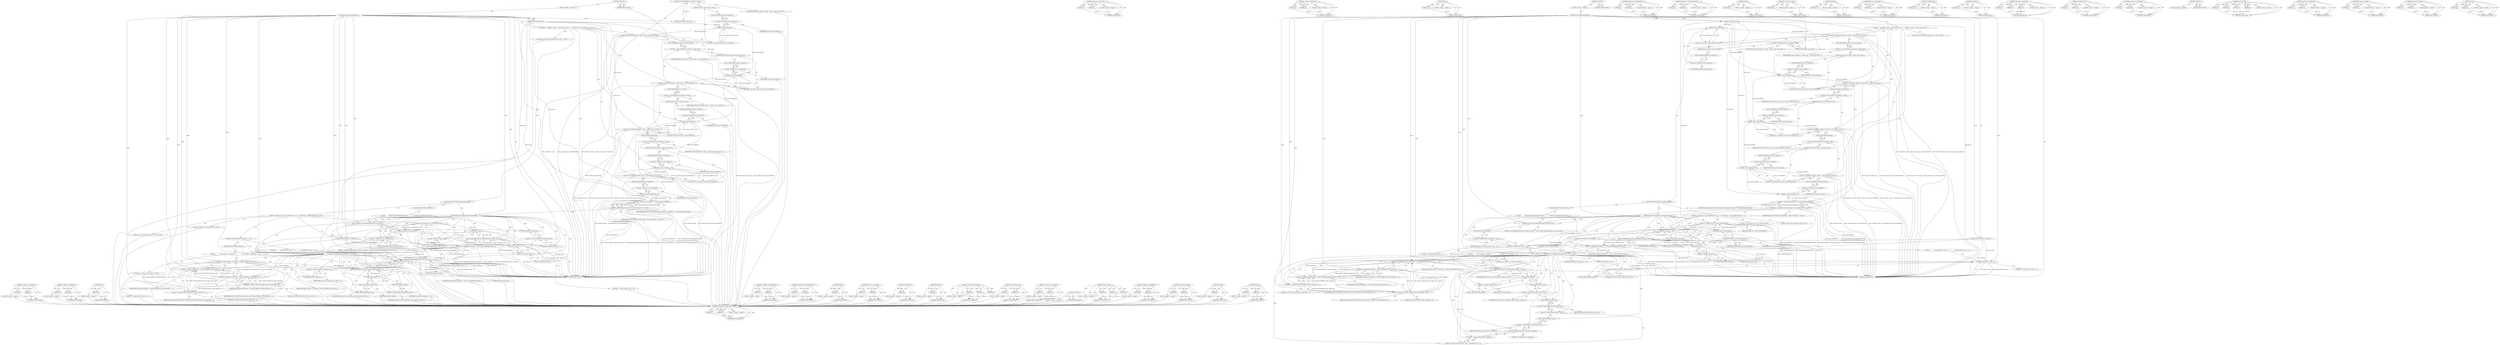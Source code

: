digraph "strcpy" {
vulnerable_226 [label=<(METHOD,&lt;operator&gt;.subtraction)>];
vulnerable_227 [label=<(PARAM,p1)>];
vulnerable_228 [label=<(PARAM,p2)>];
vulnerable_229 [label=<(BLOCK,&lt;empty&gt;,&lt;empty&gt;)>];
vulnerable_230 [label=<(METHOD_RETURN,ANY)>];
vulnerable_178 [label=<(METHOD,&lt;operator&gt;.fieldAccess)>];
vulnerable_179 [label=<(PARAM,p1)>];
vulnerable_180 [label=<(PARAM,p2)>];
vulnerable_181 [label=<(BLOCK,&lt;empty&gt;,&lt;empty&gt;)>];
vulnerable_182 [label=<(METHOD_RETURN,ANY)>];
vulnerable_201 [label=<(METHOD,size)>];
vulnerable_202 [label=<(PARAM,p1)>];
vulnerable_203 [label=<(BLOCK,&lt;empty&gt;,&lt;empty&gt;)>];
vulnerable_204 [label=<(METHOD_RETURN,ANY)>];
vulnerable_6 [label=<(METHOD,&lt;global&gt;)<SUB>1</SUB>>];
vulnerable_7 [label=<(BLOCK,&lt;empty&gt;,&lt;empty&gt;)<SUB>1</SUB>>];
vulnerable_8 [label=<(METHOD,unmarshallAudioAttributes)<SUB>1</SUB>>];
vulnerable_9 [label=<(PARAM,const Parcel&amp; parcel)<SUB>1</SUB>>];
vulnerable_10 [label=<(PARAM,audio_attributes_t *attributes)<SUB>1</SUB>>];
vulnerable_11 [label=<(BLOCK,{
    attributes-&gt;usage = (audio_usage_t) parce...,{
    attributes-&gt;usage = (audio_usage_t) parce...)<SUB>2</SUB>>];
vulnerable_12 [label=<(&lt;operator&gt;.assignment,attributes-&gt;usage = (audio_usage_t) parcel.read...)<SUB>3</SUB>>];
vulnerable_13 [label=<(&lt;operator&gt;.indirectFieldAccess,attributes-&gt;usage)<SUB>3</SUB>>];
vulnerable_14 [label=<(IDENTIFIER,attributes,attributes-&gt;usage = (audio_usage_t) parcel.read...)<SUB>3</SUB>>];
vulnerable_15 [label=<(FIELD_IDENTIFIER,usage,usage)<SUB>3</SUB>>];
vulnerable_16 [label=<(&lt;operator&gt;.cast,(audio_usage_t) parcel.readInt32())<SUB>3</SUB>>];
vulnerable_17 [label=<(UNKNOWN,audio_usage_t,audio_usage_t)<SUB>3</SUB>>];
vulnerable_18 [label=<(readInt32,parcel.readInt32())<SUB>3</SUB>>];
vulnerable_19 [label=<(&lt;operator&gt;.fieldAccess,parcel.readInt32)<SUB>3</SUB>>];
vulnerable_20 [label=<(IDENTIFIER,parcel,parcel.readInt32())<SUB>3</SUB>>];
vulnerable_21 [label=<(FIELD_IDENTIFIER,readInt32,readInt32)<SUB>3</SUB>>];
vulnerable_22 [label=<(&lt;operator&gt;.assignment,attributes-&gt;content_type = (audio_content_type_...)<SUB>4</SUB>>];
vulnerable_23 [label=<(&lt;operator&gt;.indirectFieldAccess,attributes-&gt;content_type)<SUB>4</SUB>>];
vulnerable_24 [label=<(IDENTIFIER,attributes,attributes-&gt;content_type = (audio_content_type_...)<SUB>4</SUB>>];
vulnerable_25 [label=<(FIELD_IDENTIFIER,content_type,content_type)<SUB>4</SUB>>];
vulnerable_26 [label=<(&lt;operator&gt;.cast,(audio_content_type_t) parcel.readInt32())<SUB>4</SUB>>];
vulnerable_27 [label=<(UNKNOWN,audio_content_type_t,audio_content_type_t)<SUB>4</SUB>>];
vulnerable_28 [label=<(readInt32,parcel.readInt32())<SUB>4</SUB>>];
vulnerable_29 [label=<(&lt;operator&gt;.fieldAccess,parcel.readInt32)<SUB>4</SUB>>];
vulnerable_30 [label=<(IDENTIFIER,parcel,parcel.readInt32())<SUB>4</SUB>>];
vulnerable_31 [label=<(FIELD_IDENTIFIER,readInt32,readInt32)<SUB>4</SUB>>];
vulnerable_32 [label=<(&lt;operator&gt;.assignment,attributes-&gt;source = (audio_source_t) parcel.re...)<SUB>5</SUB>>];
vulnerable_33 [label=<(&lt;operator&gt;.indirectFieldAccess,attributes-&gt;source)<SUB>5</SUB>>];
vulnerable_34 [label=<(IDENTIFIER,attributes,attributes-&gt;source = (audio_source_t) parcel.re...)<SUB>5</SUB>>];
vulnerable_35 [label=<(FIELD_IDENTIFIER,source,source)<SUB>5</SUB>>];
vulnerable_36 [label=<(&lt;operator&gt;.cast,(audio_source_t) parcel.readInt32())<SUB>5</SUB>>];
vulnerable_37 [label=<(UNKNOWN,audio_source_t,audio_source_t)<SUB>5</SUB>>];
vulnerable_38 [label=<(readInt32,parcel.readInt32())<SUB>5</SUB>>];
vulnerable_39 [label=<(&lt;operator&gt;.fieldAccess,parcel.readInt32)<SUB>5</SUB>>];
vulnerable_40 [label=<(IDENTIFIER,parcel,parcel.readInt32())<SUB>5</SUB>>];
vulnerable_41 [label=<(FIELD_IDENTIFIER,readInt32,readInt32)<SUB>5</SUB>>];
vulnerable_42 [label=<(&lt;operator&gt;.assignment,attributes-&gt;flags = (audio_flags_mask_t) parcel...)<SUB>6</SUB>>];
vulnerable_43 [label=<(&lt;operator&gt;.indirectFieldAccess,attributes-&gt;flags)<SUB>6</SUB>>];
vulnerable_44 [label=<(IDENTIFIER,attributes,attributes-&gt;flags = (audio_flags_mask_t) parcel...)<SUB>6</SUB>>];
vulnerable_45 [label=<(FIELD_IDENTIFIER,flags,flags)<SUB>6</SUB>>];
vulnerable_46 [label=<(&lt;operator&gt;.cast,(audio_flags_mask_t) parcel.readInt32())<SUB>6</SUB>>];
vulnerable_47 [label=<(UNKNOWN,audio_flags_mask_t,audio_flags_mask_t)<SUB>6</SUB>>];
vulnerable_48 [label=<(readInt32,parcel.readInt32())<SUB>6</SUB>>];
vulnerable_49 [label=<(&lt;operator&gt;.fieldAccess,parcel.readInt32)<SUB>6</SUB>>];
vulnerable_50 [label=<(IDENTIFIER,parcel,parcel.readInt32())<SUB>6</SUB>>];
vulnerable_51 [label=<(FIELD_IDENTIFIER,readInt32,readInt32)<SUB>6</SUB>>];
vulnerable_52 [label="<(LOCAL,const bool hasFlattenedTag: bool)<SUB>7</SUB>>"];
vulnerable_53 [label=<(&lt;operator&gt;.assignment,hasFlattenedTag = (parcel.readInt32() == kAudio...)<SUB>7</SUB>>];
vulnerable_54 [label=<(IDENTIFIER,hasFlattenedTag,hasFlattenedTag = (parcel.readInt32() == kAudio...)<SUB>7</SUB>>];
vulnerable_55 [label=<(&lt;operator&gt;.equals,parcel.readInt32() == kAudioAttributesMarshallT...)<SUB>7</SUB>>];
vulnerable_56 [label=<(readInt32,parcel.readInt32())<SUB>7</SUB>>];
vulnerable_57 [label=<(&lt;operator&gt;.fieldAccess,parcel.readInt32)<SUB>7</SUB>>];
vulnerable_58 [label=<(IDENTIFIER,parcel,parcel.readInt32())<SUB>7</SUB>>];
vulnerable_59 [label=<(FIELD_IDENTIFIER,readInt32,readInt32)<SUB>7</SUB>>];
vulnerable_60 [label=<(IDENTIFIER,kAudioAttributesMarshallTagFlattenTags,parcel.readInt32() == kAudioAttributesMarshallT...)<SUB>7</SUB>>];
vulnerable_61 [label=<(CONTROL_STRUCTURE,IF,if (hasFlattenedTag))<SUB>8</SUB>>];
vulnerable_62 [label=<(IDENTIFIER,hasFlattenedTag,if (hasFlattenedTag))<SUB>8</SUB>>];
vulnerable_63 [label=<(BLOCK,{
 String16 tags = parcel.readString16();
 ssiz...,{
 String16 tags = parcel.readString16();
 ssiz...)<SUB>8</SUB>>];
vulnerable_64 [label="<(LOCAL,String16 tags: String16)<SUB>9</SUB>>"];
vulnerable_65 [label=<(&lt;operator&gt;.assignment,tags = parcel.readString16())<SUB>9</SUB>>];
vulnerable_66 [label=<(IDENTIFIER,tags,tags = parcel.readString16())<SUB>9</SUB>>];
vulnerable_67 [label=<(readString16,parcel.readString16())<SUB>9</SUB>>];
vulnerable_68 [label=<(&lt;operator&gt;.fieldAccess,parcel.readString16)<SUB>9</SUB>>];
vulnerable_69 [label=<(IDENTIFIER,parcel,parcel.readString16())<SUB>9</SUB>>];
vulnerable_70 [label=<(FIELD_IDENTIFIER,readString16,readString16)<SUB>9</SUB>>];
vulnerable_71 [label="<(LOCAL,ssize_t realTagSize: ssize_t)<SUB>10</SUB>>"];
vulnerable_72 [label=<(&lt;operator&gt;.assignment,realTagSize = utf16_to_utf8_length(tags.string(...)<SUB>10</SUB>>];
vulnerable_73 [label=<(IDENTIFIER,realTagSize,realTagSize = utf16_to_utf8_length(tags.string(...)<SUB>10</SUB>>];
vulnerable_74 [label=<(utf16_to_utf8_length,utf16_to_utf8_length(tags.string(), tags.size()))<SUB>10</SUB>>];
vulnerable_75 [label=<(string,tags.string())<SUB>10</SUB>>];
vulnerable_76 [label=<(&lt;operator&gt;.fieldAccess,tags.string)<SUB>10</SUB>>];
vulnerable_77 [label=<(IDENTIFIER,tags,tags.string())<SUB>10</SUB>>];
vulnerable_78 [label=<(FIELD_IDENTIFIER,string,string)<SUB>10</SUB>>];
vulnerable_79 [label=<(size,tags.size())<SUB>10</SUB>>];
vulnerable_80 [label=<(&lt;operator&gt;.fieldAccess,tags.size)<SUB>10</SUB>>];
vulnerable_81 [label=<(IDENTIFIER,tags,tags.size())<SUB>10</SUB>>];
vulnerable_82 [label=<(FIELD_IDENTIFIER,size,size)<SUB>10</SUB>>];
vulnerable_83 [label=<(CONTROL_STRUCTURE,IF,if (realTagSize &lt;= 0))<SUB>11</SUB>>];
vulnerable_84 [label=<(&lt;operator&gt;.lessEqualsThan,realTagSize &lt;= 0)<SUB>11</SUB>>];
vulnerable_85 [label=<(IDENTIFIER,realTagSize,realTagSize &lt;= 0)<SUB>11</SUB>>];
vulnerable_86 [label=<(LITERAL,0,realTagSize &lt;= 0)<SUB>11</SUB>>];
vulnerable_87 [label=<(BLOCK,{
            strcpy(attributes-&gt;tags, &quot;&quot;);
 },{
            strcpy(attributes-&gt;tags, &quot;&quot;);
 })<SUB>11</SUB>>];
vulnerable_88 [label=<(strcpy,strcpy(attributes-&gt;tags, &quot;&quot;))<SUB>12</SUB>>];
vulnerable_89 [label=<(&lt;operator&gt;.indirectFieldAccess,attributes-&gt;tags)<SUB>12</SUB>>];
vulnerable_90 [label=<(IDENTIFIER,attributes,strcpy(attributes-&gt;tags, &quot;&quot;))<SUB>12</SUB>>];
vulnerable_91 [label=<(FIELD_IDENTIFIER,tags,tags)<SUB>12</SUB>>];
vulnerable_92 [label=<(LITERAL,&quot;&quot;,strcpy(attributes-&gt;tags, &quot;&quot;))<SUB>12</SUB>>];
vulnerable_93 [label=<(CONTROL_STRUCTURE,ELSE,else)<SUB>13</SUB>>];
vulnerable_94 [label=<(BLOCK,{

             size_t tagSize = realTagSize &gt; ...,{

             size_t tagSize = realTagSize &gt; ...)<SUB>13</SUB>>];
vulnerable_95 [label="<(LOCAL,size_t tagSize: size_t)<SUB>15</SUB>>"];
vulnerable_96 [label=<(&lt;operator&gt;.assignment,tagSize = realTagSize &gt; AUDIO_ATTRIBUTES_TAGS_M...)<SUB>15</SUB>>];
vulnerable_97 [label=<(IDENTIFIER,tagSize,tagSize = realTagSize &gt; AUDIO_ATTRIBUTES_TAGS_M...)<SUB>15</SUB>>];
vulnerable_98 [label=<(&lt;operator&gt;.conditional,realTagSize &gt; AUDIO_ATTRIBUTES_TAGS_MAX_SIZE - ...)<SUB>15</SUB>>];
vulnerable_99 [label=<(&lt;operator&gt;.greaterThan,realTagSize &gt; AUDIO_ATTRIBUTES_TAGS_MAX_SIZE - 1)<SUB>15</SUB>>];
vulnerable_100 [label=<(IDENTIFIER,realTagSize,realTagSize &gt; AUDIO_ATTRIBUTES_TAGS_MAX_SIZE - 1)<SUB>15</SUB>>];
vulnerable_101 [label=<(&lt;operator&gt;.subtraction,AUDIO_ATTRIBUTES_TAGS_MAX_SIZE - 1)<SUB>15</SUB>>];
vulnerable_102 [label=<(IDENTIFIER,AUDIO_ATTRIBUTES_TAGS_MAX_SIZE,AUDIO_ATTRIBUTES_TAGS_MAX_SIZE - 1)<SUB>15</SUB>>];
vulnerable_103 [label=<(LITERAL,1,AUDIO_ATTRIBUTES_TAGS_MAX_SIZE - 1)<SUB>15</SUB>>];
vulnerable_104 [label=<(&lt;operator&gt;.subtraction,AUDIO_ATTRIBUTES_TAGS_MAX_SIZE - 1)<SUB>16</SUB>>];
vulnerable_105 [label=<(IDENTIFIER,AUDIO_ATTRIBUTES_TAGS_MAX_SIZE,AUDIO_ATTRIBUTES_TAGS_MAX_SIZE - 1)<SUB>16</SUB>>];
vulnerable_106 [label=<(LITERAL,1,AUDIO_ATTRIBUTES_TAGS_MAX_SIZE - 1)<SUB>16</SUB>>];
vulnerable_107 [label=<(IDENTIFIER,realTagSize,realTagSize &gt; AUDIO_ATTRIBUTES_TAGS_MAX_SIZE - ...)<SUB>16</SUB>>];
vulnerable_108 [label=<(utf16_to_utf8,utf16_to_utf8(tags.string(), tagSize, attribute...)<SUB>17</SUB>>];
vulnerable_109 [label=<(string,tags.string())<SUB>17</SUB>>];
vulnerable_110 [label=<(&lt;operator&gt;.fieldAccess,tags.string)<SUB>17</SUB>>];
vulnerable_111 [label=<(IDENTIFIER,tags,tags.string())<SUB>17</SUB>>];
vulnerable_112 [label=<(FIELD_IDENTIFIER,string,string)<SUB>17</SUB>>];
vulnerable_113 [label=<(IDENTIFIER,tagSize,utf16_to_utf8(tags.string(), tagSize, attribute...)<SUB>17</SUB>>];
vulnerable_114 [label=<(&lt;operator&gt;.indirectFieldAccess,attributes-&gt;tags)<SUB>17</SUB>>];
vulnerable_115 [label=<(IDENTIFIER,attributes,utf16_to_utf8(tags.string(), tagSize, attribute...)<SUB>17</SUB>>];
vulnerable_116 [label=<(FIELD_IDENTIFIER,tags,tags)<SUB>17</SUB>>];
vulnerable_117 [label=<(CONTROL_STRUCTURE,ELSE,else)<SUB>19</SUB>>];
vulnerable_118 [label=<(BLOCK,{
         ALOGE(&quot;unmarshallAudioAttributes() r...,{
         ALOGE(&quot;unmarshallAudioAttributes() r...)<SUB>19</SUB>>];
vulnerable_119 [label=<(ALOGE,ALOGE(&quot;unmarshallAudioAttributes() received unf...)<SUB>20</SUB>>];
vulnerable_120 [label=<(LITERAL,&quot;unmarshallAudioAttributes() received unflatten...,ALOGE(&quot;unmarshallAudioAttributes() received unf...)<SUB>20</SUB>>];
vulnerable_121 [label=<(strcpy,strcpy(attributes-&gt;tags, &quot;&quot;))<SUB>21</SUB>>];
vulnerable_122 [label=<(&lt;operator&gt;.indirectFieldAccess,attributes-&gt;tags)<SUB>21</SUB>>];
vulnerable_123 [label=<(IDENTIFIER,attributes,strcpy(attributes-&gt;tags, &quot;&quot;))<SUB>21</SUB>>];
vulnerable_124 [label=<(FIELD_IDENTIFIER,tags,tags)<SUB>21</SUB>>];
vulnerable_125 [label=<(LITERAL,&quot;&quot;,strcpy(attributes-&gt;tags, &quot;&quot;))<SUB>21</SUB>>];
vulnerable_126 [label=<(METHOD_RETURN,void)<SUB>1</SUB>>];
vulnerable_128 [label=<(METHOD_RETURN,ANY)<SUB>1</SUB>>];
vulnerable_205 [label=<(METHOD,&lt;operator&gt;.lessEqualsThan)>];
vulnerable_206 [label=<(PARAM,p1)>];
vulnerable_207 [label=<(PARAM,p2)>];
vulnerable_208 [label=<(BLOCK,&lt;empty&gt;,&lt;empty&gt;)>];
vulnerable_209 [label=<(METHOD_RETURN,ANY)>];
vulnerable_164 [label=<(METHOD,&lt;operator&gt;.indirectFieldAccess)>];
vulnerable_165 [label=<(PARAM,p1)>];
vulnerable_166 [label=<(PARAM,p2)>];
vulnerable_167 [label=<(BLOCK,&lt;empty&gt;,&lt;empty&gt;)>];
vulnerable_168 [label=<(METHOD_RETURN,ANY)>];
vulnerable_197 [label=<(METHOD,string)>];
vulnerable_198 [label=<(PARAM,p1)>];
vulnerable_199 [label=<(BLOCK,&lt;empty&gt;,&lt;empty&gt;)>];
vulnerable_200 [label=<(METHOD_RETURN,ANY)>];
vulnerable_192 [label=<(METHOD,utf16_to_utf8_length)>];
vulnerable_193 [label=<(PARAM,p1)>];
vulnerable_194 [label=<(PARAM,p2)>];
vulnerable_195 [label=<(BLOCK,&lt;empty&gt;,&lt;empty&gt;)>];
vulnerable_196 [label=<(METHOD_RETURN,ANY)>];
vulnerable_188 [label=<(METHOD,readString16)>];
vulnerable_189 [label=<(PARAM,p1)>];
vulnerable_190 [label=<(BLOCK,&lt;empty&gt;,&lt;empty&gt;)>];
vulnerable_191 [label=<(METHOD_RETURN,ANY)>];
vulnerable_174 [label=<(METHOD,readInt32)>];
vulnerable_175 [label=<(PARAM,p1)>];
vulnerable_176 [label=<(BLOCK,&lt;empty&gt;,&lt;empty&gt;)>];
vulnerable_177 [label=<(METHOD_RETURN,ANY)>];
vulnerable_215 [label=<(METHOD,&lt;operator&gt;.conditional)>];
vulnerable_216 [label=<(PARAM,p1)>];
vulnerable_217 [label=<(PARAM,p2)>];
vulnerable_218 [label=<(PARAM,p3)>];
vulnerable_219 [label=<(BLOCK,&lt;empty&gt;,&lt;empty&gt;)>];
vulnerable_220 [label=<(METHOD_RETURN,ANY)>];
vulnerable_169 [label=<(METHOD,&lt;operator&gt;.cast)>];
vulnerable_170 [label=<(PARAM,p1)>];
vulnerable_171 [label=<(PARAM,p2)>];
vulnerable_172 [label=<(BLOCK,&lt;empty&gt;,&lt;empty&gt;)>];
vulnerable_173 [label=<(METHOD_RETURN,ANY)>];
vulnerable_159 [label=<(METHOD,&lt;operator&gt;.assignment)>];
vulnerable_160 [label=<(PARAM,p1)>];
vulnerable_161 [label=<(PARAM,p2)>];
vulnerable_162 [label=<(BLOCK,&lt;empty&gt;,&lt;empty&gt;)>];
vulnerable_163 [label=<(METHOD_RETURN,ANY)>];
vulnerable_153 [label=<(METHOD,&lt;global&gt;)<SUB>1</SUB>>];
vulnerable_154 [label=<(BLOCK,&lt;empty&gt;,&lt;empty&gt;)>];
vulnerable_155 [label=<(METHOD_RETURN,ANY)>];
vulnerable_231 [label=<(METHOD,utf16_to_utf8)>];
vulnerable_232 [label=<(PARAM,p1)>];
vulnerable_233 [label=<(PARAM,p2)>];
vulnerable_234 [label=<(PARAM,p3)>];
vulnerable_235 [label=<(BLOCK,&lt;empty&gt;,&lt;empty&gt;)>];
vulnerable_236 [label=<(METHOD_RETURN,ANY)>];
vulnerable_221 [label=<(METHOD,&lt;operator&gt;.greaterThan)>];
vulnerable_222 [label=<(PARAM,p1)>];
vulnerable_223 [label=<(PARAM,p2)>];
vulnerable_224 [label=<(BLOCK,&lt;empty&gt;,&lt;empty&gt;)>];
vulnerable_225 [label=<(METHOD_RETURN,ANY)>];
vulnerable_183 [label=<(METHOD,&lt;operator&gt;.equals)>];
vulnerable_184 [label=<(PARAM,p1)>];
vulnerable_185 [label=<(PARAM,p2)>];
vulnerable_186 [label=<(BLOCK,&lt;empty&gt;,&lt;empty&gt;)>];
vulnerable_187 [label=<(METHOD_RETURN,ANY)>];
vulnerable_237 [label=<(METHOD,ALOGE)>];
vulnerable_238 [label=<(PARAM,p1)>];
vulnerable_239 [label=<(BLOCK,&lt;empty&gt;,&lt;empty&gt;)>];
vulnerable_240 [label=<(METHOD_RETURN,ANY)>];
vulnerable_210 [label=<(METHOD,strcpy)>];
vulnerable_211 [label=<(PARAM,p1)>];
vulnerable_212 [label=<(PARAM,p2)>];
vulnerable_213 [label=<(BLOCK,&lt;empty&gt;,&lt;empty&gt;)>];
vulnerable_214 [label=<(METHOD_RETURN,ANY)>];
fixed_258 [label=<(METHOD,&lt;operator&gt;.indirectIndexAccess)>];
fixed_259 [label=<(PARAM,p1)>];
fixed_260 [label=<(PARAM,p2)>];
fixed_261 [label=<(BLOCK,&lt;empty&gt;,&lt;empty&gt;)>];
fixed_262 [label=<(METHOD_RETURN,ANY)>];
fixed_237 [label=<(METHOD,&lt;operator&gt;.subtraction)>];
fixed_238 [label=<(PARAM,p1)>];
fixed_239 [label=<(PARAM,p2)>];
fixed_240 [label=<(BLOCK,&lt;empty&gt;,&lt;empty&gt;)>];
fixed_241 [label=<(METHOD_RETURN,ANY)>];
fixed_189 [label=<(METHOD,&lt;operator&gt;.fieldAccess)>];
fixed_190 [label=<(PARAM,p1)>];
fixed_191 [label=<(PARAM,p2)>];
fixed_192 [label=<(BLOCK,&lt;empty&gt;,&lt;empty&gt;)>];
fixed_193 [label=<(METHOD_RETURN,ANY)>];
fixed_212 [label=<(METHOD,size)>];
fixed_213 [label=<(PARAM,p1)>];
fixed_214 [label=<(BLOCK,&lt;empty&gt;,&lt;empty&gt;)>];
fixed_215 [label=<(METHOD_RETURN,ANY)>];
fixed_6 [label=<(METHOD,&lt;global&gt;)<SUB>1</SUB>>];
fixed_7 [label=<(BLOCK,&lt;empty&gt;,&lt;empty&gt;)<SUB>1</SUB>>];
fixed_8 [label=<(METHOD,unmarshallAudioAttributes)<SUB>1</SUB>>];
fixed_9 [label=<(PARAM,const Parcel&amp; parcel)<SUB>1</SUB>>];
fixed_10 [label=<(PARAM,audio_attributes_t *attributes)<SUB>1</SUB>>];
fixed_11 [label=<(BLOCK,{
    attributes-&gt;usage = (audio_usage_t) parce...,{
    attributes-&gt;usage = (audio_usage_t) parce...)<SUB>2</SUB>>];
fixed_12 [label=<(&lt;operator&gt;.assignment,attributes-&gt;usage = (audio_usage_t) parcel.read...)<SUB>3</SUB>>];
fixed_13 [label=<(&lt;operator&gt;.indirectFieldAccess,attributes-&gt;usage)<SUB>3</SUB>>];
fixed_14 [label=<(IDENTIFIER,attributes,attributes-&gt;usage = (audio_usage_t) parcel.read...)<SUB>3</SUB>>];
fixed_15 [label=<(FIELD_IDENTIFIER,usage,usage)<SUB>3</SUB>>];
fixed_16 [label=<(&lt;operator&gt;.cast,(audio_usage_t) parcel.readInt32())<SUB>3</SUB>>];
fixed_17 [label=<(UNKNOWN,audio_usage_t,audio_usage_t)<SUB>3</SUB>>];
fixed_18 [label=<(readInt32,parcel.readInt32())<SUB>3</SUB>>];
fixed_19 [label=<(&lt;operator&gt;.fieldAccess,parcel.readInt32)<SUB>3</SUB>>];
fixed_20 [label=<(IDENTIFIER,parcel,parcel.readInt32())<SUB>3</SUB>>];
fixed_21 [label=<(FIELD_IDENTIFIER,readInt32,readInt32)<SUB>3</SUB>>];
fixed_22 [label=<(&lt;operator&gt;.assignment,attributes-&gt;content_type = (audio_content_type_...)<SUB>4</SUB>>];
fixed_23 [label=<(&lt;operator&gt;.indirectFieldAccess,attributes-&gt;content_type)<SUB>4</SUB>>];
fixed_24 [label=<(IDENTIFIER,attributes,attributes-&gt;content_type = (audio_content_type_...)<SUB>4</SUB>>];
fixed_25 [label=<(FIELD_IDENTIFIER,content_type,content_type)<SUB>4</SUB>>];
fixed_26 [label=<(&lt;operator&gt;.cast,(audio_content_type_t) parcel.readInt32())<SUB>4</SUB>>];
fixed_27 [label=<(UNKNOWN,audio_content_type_t,audio_content_type_t)<SUB>4</SUB>>];
fixed_28 [label=<(readInt32,parcel.readInt32())<SUB>4</SUB>>];
fixed_29 [label=<(&lt;operator&gt;.fieldAccess,parcel.readInt32)<SUB>4</SUB>>];
fixed_30 [label=<(IDENTIFIER,parcel,parcel.readInt32())<SUB>4</SUB>>];
fixed_31 [label=<(FIELD_IDENTIFIER,readInt32,readInt32)<SUB>4</SUB>>];
fixed_32 [label=<(&lt;operator&gt;.assignment,attributes-&gt;source = (audio_source_t) parcel.re...)<SUB>5</SUB>>];
fixed_33 [label=<(&lt;operator&gt;.indirectFieldAccess,attributes-&gt;source)<SUB>5</SUB>>];
fixed_34 [label=<(IDENTIFIER,attributes,attributes-&gt;source = (audio_source_t) parcel.re...)<SUB>5</SUB>>];
fixed_35 [label=<(FIELD_IDENTIFIER,source,source)<SUB>5</SUB>>];
fixed_36 [label=<(&lt;operator&gt;.cast,(audio_source_t) parcel.readInt32())<SUB>5</SUB>>];
fixed_37 [label=<(UNKNOWN,audio_source_t,audio_source_t)<SUB>5</SUB>>];
fixed_38 [label=<(readInt32,parcel.readInt32())<SUB>5</SUB>>];
fixed_39 [label=<(&lt;operator&gt;.fieldAccess,parcel.readInt32)<SUB>5</SUB>>];
fixed_40 [label=<(IDENTIFIER,parcel,parcel.readInt32())<SUB>5</SUB>>];
fixed_41 [label=<(FIELD_IDENTIFIER,readInt32,readInt32)<SUB>5</SUB>>];
fixed_42 [label=<(&lt;operator&gt;.assignment,attributes-&gt;flags = (audio_flags_mask_t) parcel...)<SUB>6</SUB>>];
fixed_43 [label=<(&lt;operator&gt;.indirectFieldAccess,attributes-&gt;flags)<SUB>6</SUB>>];
fixed_44 [label=<(IDENTIFIER,attributes,attributes-&gt;flags = (audio_flags_mask_t) parcel...)<SUB>6</SUB>>];
fixed_45 [label=<(FIELD_IDENTIFIER,flags,flags)<SUB>6</SUB>>];
fixed_46 [label=<(&lt;operator&gt;.cast,(audio_flags_mask_t) parcel.readInt32())<SUB>6</SUB>>];
fixed_47 [label=<(UNKNOWN,audio_flags_mask_t,audio_flags_mask_t)<SUB>6</SUB>>];
fixed_48 [label=<(readInt32,parcel.readInt32())<SUB>6</SUB>>];
fixed_49 [label=<(&lt;operator&gt;.fieldAccess,parcel.readInt32)<SUB>6</SUB>>];
fixed_50 [label=<(IDENTIFIER,parcel,parcel.readInt32())<SUB>6</SUB>>];
fixed_51 [label=<(FIELD_IDENTIFIER,readInt32,readInt32)<SUB>6</SUB>>];
fixed_52 [label="<(LOCAL,const bool hasFlattenedTag: bool)<SUB>7</SUB>>"];
fixed_53 [label=<(&lt;operator&gt;.assignment,hasFlattenedTag = (parcel.readInt32() == kAudio...)<SUB>7</SUB>>];
fixed_54 [label=<(IDENTIFIER,hasFlattenedTag,hasFlattenedTag = (parcel.readInt32() == kAudio...)<SUB>7</SUB>>];
fixed_55 [label=<(&lt;operator&gt;.equals,parcel.readInt32() == kAudioAttributesMarshallT...)<SUB>7</SUB>>];
fixed_56 [label=<(readInt32,parcel.readInt32())<SUB>7</SUB>>];
fixed_57 [label=<(&lt;operator&gt;.fieldAccess,parcel.readInt32)<SUB>7</SUB>>];
fixed_58 [label=<(IDENTIFIER,parcel,parcel.readInt32())<SUB>7</SUB>>];
fixed_59 [label=<(FIELD_IDENTIFIER,readInt32,readInt32)<SUB>7</SUB>>];
fixed_60 [label=<(IDENTIFIER,kAudioAttributesMarshallTagFlattenTags,parcel.readInt32() == kAudioAttributesMarshallT...)<SUB>7</SUB>>];
fixed_61 [label=<(CONTROL_STRUCTURE,IF,if (hasFlattenedTag))<SUB>8</SUB>>];
fixed_62 [label=<(IDENTIFIER,hasFlattenedTag,if (hasFlattenedTag))<SUB>8</SUB>>];
fixed_63 [label=<(BLOCK,{
 String16 tags = parcel.readString16();
 ssiz...,{
 String16 tags = parcel.readString16();
 ssiz...)<SUB>8</SUB>>];
fixed_64 [label="<(LOCAL,String16 tags: String16)<SUB>9</SUB>>"];
fixed_65 [label=<(&lt;operator&gt;.assignment,tags = parcel.readString16())<SUB>9</SUB>>];
fixed_66 [label=<(IDENTIFIER,tags,tags = parcel.readString16())<SUB>9</SUB>>];
fixed_67 [label=<(readString16,parcel.readString16())<SUB>9</SUB>>];
fixed_68 [label=<(&lt;operator&gt;.fieldAccess,parcel.readString16)<SUB>9</SUB>>];
fixed_69 [label=<(IDENTIFIER,parcel,parcel.readString16())<SUB>9</SUB>>];
fixed_70 [label=<(FIELD_IDENTIFIER,readString16,readString16)<SUB>9</SUB>>];
fixed_71 [label="<(LOCAL,ssize_t realTagSize: ssize_t)<SUB>10</SUB>>"];
fixed_72 [label=<(&lt;operator&gt;.assignment,realTagSize = utf16_to_utf8_length(tags.string(...)<SUB>10</SUB>>];
fixed_73 [label=<(IDENTIFIER,realTagSize,realTagSize = utf16_to_utf8_length(tags.string(...)<SUB>10</SUB>>];
fixed_74 [label=<(utf16_to_utf8_length,utf16_to_utf8_length(tags.string(), tags.size()))<SUB>10</SUB>>];
fixed_75 [label=<(string,tags.string())<SUB>10</SUB>>];
fixed_76 [label=<(&lt;operator&gt;.fieldAccess,tags.string)<SUB>10</SUB>>];
fixed_77 [label=<(IDENTIFIER,tags,tags.string())<SUB>10</SUB>>];
fixed_78 [label=<(FIELD_IDENTIFIER,string,string)<SUB>10</SUB>>];
fixed_79 [label=<(size,tags.size())<SUB>10</SUB>>];
fixed_80 [label=<(&lt;operator&gt;.fieldAccess,tags.size)<SUB>10</SUB>>];
fixed_81 [label=<(IDENTIFIER,tags,tags.size())<SUB>10</SUB>>];
fixed_82 [label=<(FIELD_IDENTIFIER,size,size)<SUB>10</SUB>>];
fixed_83 [label=<(CONTROL_STRUCTURE,IF,if (realTagSize &lt;= 0))<SUB>11</SUB>>];
fixed_84 [label=<(&lt;operator&gt;.lessEqualsThan,realTagSize &lt;= 0)<SUB>11</SUB>>];
fixed_85 [label=<(IDENTIFIER,realTagSize,realTagSize &lt;= 0)<SUB>11</SUB>>];
fixed_86 [label=<(LITERAL,0,realTagSize &lt;= 0)<SUB>11</SUB>>];
fixed_87 [label=<(BLOCK,{
            strcpy(attributes-&gt;tags, &quot;&quot;);
 },{
            strcpy(attributes-&gt;tags, &quot;&quot;);
 })<SUB>11</SUB>>];
fixed_88 [label=<(strcpy,strcpy(attributes-&gt;tags, &quot;&quot;))<SUB>12</SUB>>];
fixed_89 [label=<(&lt;operator&gt;.indirectFieldAccess,attributes-&gt;tags)<SUB>12</SUB>>];
fixed_90 [label=<(IDENTIFIER,attributes,strcpy(attributes-&gt;tags, &quot;&quot;))<SUB>12</SUB>>];
fixed_91 [label=<(FIELD_IDENTIFIER,tags,tags)<SUB>12</SUB>>];
fixed_92 [label=<(LITERAL,&quot;&quot;,strcpy(attributes-&gt;tags, &quot;&quot;))<SUB>12</SUB>>];
fixed_93 [label=<(CONTROL_STRUCTURE,ELSE,else)<SUB>13</SUB>>];
fixed_94 [label=<(BLOCK,{

             size_t tagSize = realTagSize &gt; ...,{

             size_t tagSize = realTagSize &gt; ...)<SUB>13</SUB>>];
fixed_95 [label="<(LOCAL,size_t tagSize: size_t)<SUB>15</SUB>>"];
fixed_96 [label=<(&lt;operator&gt;.assignment,tagSize = realTagSize &gt; AUDIO_ATTRIBUTES_TAGS_M...)<SUB>15</SUB>>];
fixed_97 [label=<(IDENTIFIER,tagSize,tagSize = realTagSize &gt; AUDIO_ATTRIBUTES_TAGS_M...)<SUB>15</SUB>>];
fixed_98 [label=<(&lt;operator&gt;.conditional,realTagSize &gt; AUDIO_ATTRIBUTES_TAGS_MAX_SIZE - ...)<SUB>15</SUB>>];
fixed_99 [label=<(&lt;operator&gt;.greaterThan,realTagSize &gt; AUDIO_ATTRIBUTES_TAGS_MAX_SIZE - 1)<SUB>15</SUB>>];
fixed_100 [label=<(IDENTIFIER,realTagSize,realTagSize &gt; AUDIO_ATTRIBUTES_TAGS_MAX_SIZE - 1)<SUB>15</SUB>>];
fixed_101 [label=<(&lt;operator&gt;.subtraction,AUDIO_ATTRIBUTES_TAGS_MAX_SIZE - 1)<SUB>15</SUB>>];
fixed_102 [label=<(IDENTIFIER,AUDIO_ATTRIBUTES_TAGS_MAX_SIZE,AUDIO_ATTRIBUTES_TAGS_MAX_SIZE - 1)<SUB>15</SUB>>];
fixed_103 [label=<(LITERAL,1,AUDIO_ATTRIBUTES_TAGS_MAX_SIZE - 1)<SUB>15</SUB>>];
fixed_104 [label=<(&lt;operator&gt;.subtraction,AUDIO_ATTRIBUTES_TAGS_MAX_SIZE - 1)<SUB>16</SUB>>];
fixed_105 [label=<(IDENTIFIER,AUDIO_ATTRIBUTES_TAGS_MAX_SIZE,AUDIO_ATTRIBUTES_TAGS_MAX_SIZE - 1)<SUB>16</SUB>>];
fixed_106 [label=<(LITERAL,1,AUDIO_ATTRIBUTES_TAGS_MAX_SIZE - 1)<SUB>16</SUB>>];
fixed_107 [label=<(IDENTIFIER,realTagSize,realTagSize &gt; AUDIO_ATTRIBUTES_TAGS_MAX_SIZE - ...)<SUB>16</SUB>>];
fixed_108 [label=<(utf16_to_utf8,utf16_to_utf8(tags.string(), tagSize, attribute...)<SUB>17</SUB>>];
fixed_109 [label=<(string,tags.string())<SUB>17</SUB>>];
fixed_110 [label=<(&lt;operator&gt;.fieldAccess,tags.string)<SUB>17</SUB>>];
fixed_111 [label=<(IDENTIFIER,tags,tags.string())<SUB>17</SUB>>];
fixed_112 [label=<(FIELD_IDENTIFIER,string,string)<SUB>17</SUB>>];
fixed_113 [label=<(IDENTIFIER,tagSize,utf16_to_utf8(tags.string(), tagSize, attribute...)<SUB>17</SUB>>];
fixed_114 [label=<(&lt;operator&gt;.indirectFieldAccess,attributes-&gt;tags)<SUB>17</SUB>>];
fixed_115 [label=<(IDENTIFIER,attributes,utf16_to_utf8(tags.string(), tagSize, attribute...)<SUB>17</SUB>>];
fixed_116 [label=<(FIELD_IDENTIFIER,tags,tags)<SUB>17</SUB>>];
fixed_117 [label=<(&lt;operator&gt;.division,sizeof(attributes-&gt;tags) / sizeof(attributes-&gt;t...)<SUB>18</SUB>>];
fixed_118 [label=<(&lt;operator&gt;.sizeOf,sizeof(attributes-&gt;tags))<SUB>18</SUB>>];
fixed_119 [label=<(&lt;operator&gt;.indirectFieldAccess,attributes-&gt;tags)<SUB>18</SUB>>];
fixed_120 [label=<(IDENTIFIER,attributes,sizeof(attributes-&gt;tags))<SUB>18</SUB>>];
fixed_121 [label=<(FIELD_IDENTIFIER,tags,tags)<SUB>18</SUB>>];
fixed_122 [label=<(&lt;operator&gt;.sizeOf,sizeof(attributes-&gt;tags[0]))<SUB>18</SUB>>];
fixed_123 [label=<(&lt;operator&gt;.indirectIndexAccess,attributes-&gt;tags[0])<SUB>18</SUB>>];
fixed_124 [label=<(&lt;operator&gt;.indirectFieldAccess,attributes-&gt;tags)<SUB>18</SUB>>];
fixed_125 [label=<(IDENTIFIER,attributes,sizeof(attributes-&gt;tags[0]))<SUB>18</SUB>>];
fixed_126 [label=<(FIELD_IDENTIFIER,tags,tags)<SUB>18</SUB>>];
fixed_127 [label=<(LITERAL,0,sizeof(attributes-&gt;tags[0]))<SUB>18</SUB>>];
fixed_128 [label=<(CONTROL_STRUCTURE,ELSE,else)<SUB>20</SUB>>];
fixed_129 [label=<(BLOCK,{
         ALOGE(&quot;unmarshallAudioAttributes() r...,{
         ALOGE(&quot;unmarshallAudioAttributes() r...)<SUB>20</SUB>>];
fixed_130 [label=<(ALOGE,ALOGE(&quot;unmarshallAudioAttributes() received unf...)<SUB>21</SUB>>];
fixed_131 [label=<(LITERAL,&quot;unmarshallAudioAttributes() received unflatten...,ALOGE(&quot;unmarshallAudioAttributes() received unf...)<SUB>21</SUB>>];
fixed_132 [label=<(strcpy,strcpy(attributes-&gt;tags, &quot;&quot;))<SUB>22</SUB>>];
fixed_133 [label=<(&lt;operator&gt;.indirectFieldAccess,attributes-&gt;tags)<SUB>22</SUB>>];
fixed_134 [label=<(IDENTIFIER,attributes,strcpy(attributes-&gt;tags, &quot;&quot;))<SUB>22</SUB>>];
fixed_135 [label=<(FIELD_IDENTIFIER,tags,tags)<SUB>22</SUB>>];
fixed_136 [label=<(LITERAL,&quot;&quot;,strcpy(attributes-&gt;tags, &quot;&quot;))<SUB>22</SUB>>];
fixed_137 [label=<(METHOD_RETURN,void)<SUB>1</SUB>>];
fixed_139 [label=<(METHOD_RETURN,ANY)<SUB>1</SUB>>];
fixed_216 [label=<(METHOD,&lt;operator&gt;.lessEqualsThan)>];
fixed_217 [label=<(PARAM,p1)>];
fixed_218 [label=<(PARAM,p2)>];
fixed_219 [label=<(BLOCK,&lt;empty&gt;,&lt;empty&gt;)>];
fixed_220 [label=<(METHOD_RETURN,ANY)>];
fixed_175 [label=<(METHOD,&lt;operator&gt;.indirectFieldAccess)>];
fixed_176 [label=<(PARAM,p1)>];
fixed_177 [label=<(PARAM,p2)>];
fixed_178 [label=<(BLOCK,&lt;empty&gt;,&lt;empty&gt;)>];
fixed_179 [label=<(METHOD_RETURN,ANY)>];
fixed_208 [label=<(METHOD,string)>];
fixed_209 [label=<(PARAM,p1)>];
fixed_210 [label=<(BLOCK,&lt;empty&gt;,&lt;empty&gt;)>];
fixed_211 [label=<(METHOD_RETURN,ANY)>];
fixed_254 [label=<(METHOD,&lt;operator&gt;.sizeOf)>];
fixed_255 [label=<(PARAM,p1)>];
fixed_256 [label=<(BLOCK,&lt;empty&gt;,&lt;empty&gt;)>];
fixed_257 [label=<(METHOD_RETURN,ANY)>];
fixed_263 [label=<(METHOD,ALOGE)>];
fixed_264 [label=<(PARAM,p1)>];
fixed_265 [label=<(BLOCK,&lt;empty&gt;,&lt;empty&gt;)>];
fixed_266 [label=<(METHOD_RETURN,ANY)>];
fixed_203 [label=<(METHOD,utf16_to_utf8_length)>];
fixed_204 [label=<(PARAM,p1)>];
fixed_205 [label=<(PARAM,p2)>];
fixed_206 [label=<(BLOCK,&lt;empty&gt;,&lt;empty&gt;)>];
fixed_207 [label=<(METHOD_RETURN,ANY)>];
fixed_199 [label=<(METHOD,readString16)>];
fixed_200 [label=<(PARAM,p1)>];
fixed_201 [label=<(BLOCK,&lt;empty&gt;,&lt;empty&gt;)>];
fixed_202 [label=<(METHOD_RETURN,ANY)>];
fixed_185 [label=<(METHOD,readInt32)>];
fixed_186 [label=<(PARAM,p1)>];
fixed_187 [label=<(BLOCK,&lt;empty&gt;,&lt;empty&gt;)>];
fixed_188 [label=<(METHOD_RETURN,ANY)>];
fixed_226 [label=<(METHOD,&lt;operator&gt;.conditional)>];
fixed_227 [label=<(PARAM,p1)>];
fixed_228 [label=<(PARAM,p2)>];
fixed_229 [label=<(PARAM,p3)>];
fixed_230 [label=<(BLOCK,&lt;empty&gt;,&lt;empty&gt;)>];
fixed_231 [label=<(METHOD_RETURN,ANY)>];
fixed_180 [label=<(METHOD,&lt;operator&gt;.cast)>];
fixed_181 [label=<(PARAM,p1)>];
fixed_182 [label=<(PARAM,p2)>];
fixed_183 [label=<(BLOCK,&lt;empty&gt;,&lt;empty&gt;)>];
fixed_184 [label=<(METHOD_RETURN,ANY)>];
fixed_170 [label=<(METHOD,&lt;operator&gt;.assignment)>];
fixed_171 [label=<(PARAM,p1)>];
fixed_172 [label=<(PARAM,p2)>];
fixed_173 [label=<(BLOCK,&lt;empty&gt;,&lt;empty&gt;)>];
fixed_174 [label=<(METHOD_RETURN,ANY)>];
fixed_164 [label=<(METHOD,&lt;global&gt;)<SUB>1</SUB>>];
fixed_165 [label=<(BLOCK,&lt;empty&gt;,&lt;empty&gt;)>];
fixed_166 [label=<(METHOD_RETURN,ANY)>];
fixed_242 [label=<(METHOD,utf16_to_utf8)>];
fixed_243 [label=<(PARAM,p1)>];
fixed_244 [label=<(PARAM,p2)>];
fixed_245 [label=<(PARAM,p3)>];
fixed_246 [label=<(PARAM,p4)>];
fixed_247 [label=<(BLOCK,&lt;empty&gt;,&lt;empty&gt;)>];
fixed_248 [label=<(METHOD_RETURN,ANY)>];
fixed_232 [label=<(METHOD,&lt;operator&gt;.greaterThan)>];
fixed_233 [label=<(PARAM,p1)>];
fixed_234 [label=<(PARAM,p2)>];
fixed_235 [label=<(BLOCK,&lt;empty&gt;,&lt;empty&gt;)>];
fixed_236 [label=<(METHOD_RETURN,ANY)>];
fixed_194 [label=<(METHOD,&lt;operator&gt;.equals)>];
fixed_195 [label=<(PARAM,p1)>];
fixed_196 [label=<(PARAM,p2)>];
fixed_197 [label=<(BLOCK,&lt;empty&gt;,&lt;empty&gt;)>];
fixed_198 [label=<(METHOD_RETURN,ANY)>];
fixed_249 [label=<(METHOD,&lt;operator&gt;.division)>];
fixed_250 [label=<(PARAM,p1)>];
fixed_251 [label=<(PARAM,p2)>];
fixed_252 [label=<(BLOCK,&lt;empty&gt;,&lt;empty&gt;)>];
fixed_253 [label=<(METHOD_RETURN,ANY)>];
fixed_221 [label=<(METHOD,strcpy)>];
fixed_222 [label=<(PARAM,p1)>];
fixed_223 [label=<(PARAM,p2)>];
fixed_224 [label=<(BLOCK,&lt;empty&gt;,&lt;empty&gt;)>];
fixed_225 [label=<(METHOD_RETURN,ANY)>];
vulnerable_226 -> vulnerable_227  [key=0, label="AST: "];
vulnerable_226 -> vulnerable_227  [key=1, label="DDG: "];
vulnerable_226 -> vulnerable_229  [key=0, label="AST: "];
vulnerable_226 -> vulnerable_228  [key=0, label="AST: "];
vulnerable_226 -> vulnerable_228  [key=1, label="DDG: "];
vulnerable_226 -> vulnerable_230  [key=0, label="AST: "];
vulnerable_226 -> vulnerable_230  [key=1, label="CFG: "];
vulnerable_227 -> vulnerable_230  [key=0, label="DDG: p1"];
vulnerable_228 -> vulnerable_230  [key=0, label="DDG: p2"];
vulnerable_229 -> fixed_258  [key=0];
vulnerable_230 -> fixed_258  [key=0];
vulnerable_178 -> vulnerable_179  [key=0, label="AST: "];
vulnerable_178 -> vulnerable_179  [key=1, label="DDG: "];
vulnerable_178 -> vulnerable_181  [key=0, label="AST: "];
vulnerable_178 -> vulnerable_180  [key=0, label="AST: "];
vulnerable_178 -> vulnerable_180  [key=1, label="DDG: "];
vulnerable_178 -> vulnerable_182  [key=0, label="AST: "];
vulnerable_178 -> vulnerable_182  [key=1, label="CFG: "];
vulnerable_179 -> vulnerable_182  [key=0, label="DDG: p1"];
vulnerable_180 -> vulnerable_182  [key=0, label="DDG: p2"];
vulnerable_181 -> fixed_258  [key=0];
vulnerable_182 -> fixed_258  [key=0];
vulnerable_201 -> vulnerable_202  [key=0, label="AST: "];
vulnerable_201 -> vulnerable_202  [key=1, label="DDG: "];
vulnerable_201 -> vulnerable_203  [key=0, label="AST: "];
vulnerable_201 -> vulnerable_204  [key=0, label="AST: "];
vulnerable_201 -> vulnerable_204  [key=1, label="CFG: "];
vulnerable_202 -> vulnerable_204  [key=0, label="DDG: p1"];
vulnerable_203 -> fixed_258  [key=0];
vulnerable_204 -> fixed_258  [key=0];
vulnerable_6 -> vulnerable_7  [key=0, label="AST: "];
vulnerable_6 -> vulnerable_128  [key=0, label="AST: "];
vulnerable_6 -> vulnerable_128  [key=1, label="CFG: "];
vulnerable_7 -> vulnerable_8  [key=0, label="AST: "];
vulnerable_8 -> vulnerable_9  [key=0, label="AST: "];
vulnerable_8 -> vulnerable_9  [key=1, label="DDG: "];
vulnerable_8 -> vulnerable_10  [key=0, label="AST: "];
vulnerable_8 -> vulnerable_10  [key=1, label="DDG: "];
vulnerable_8 -> vulnerable_11  [key=0, label="AST: "];
vulnerable_8 -> vulnerable_126  [key=0, label="AST: "];
vulnerable_8 -> vulnerable_15  [key=0, label="CFG: "];
vulnerable_8 -> vulnerable_62  [key=0, label="DDG: "];
vulnerable_8 -> vulnerable_55  [key=0, label="DDG: "];
vulnerable_8 -> vulnerable_84  [key=0, label="DDG: "];
vulnerable_8 -> vulnerable_119  [key=0, label="DDG: "];
vulnerable_8 -> vulnerable_121  [key=0, label="DDG: "];
vulnerable_8 -> vulnerable_88  [key=0, label="DDG: "];
vulnerable_8 -> vulnerable_96  [key=0, label="DDG: "];
vulnerable_8 -> vulnerable_108  [key=0, label="DDG: "];
vulnerable_8 -> vulnerable_98  [key=0, label="DDG: "];
vulnerable_8 -> vulnerable_99  [key=0, label="DDG: "];
vulnerable_8 -> vulnerable_104  [key=0, label="DDG: "];
vulnerable_8 -> vulnerable_101  [key=0, label="DDG: "];
vulnerable_9 -> vulnerable_126  [key=0, label="DDG: parcel"];
vulnerable_9 -> vulnerable_18  [key=0, label="DDG: parcel"];
vulnerable_9 -> vulnerable_28  [key=0, label="DDG: parcel"];
vulnerable_9 -> vulnerable_38  [key=0, label="DDG: parcel"];
vulnerable_9 -> vulnerable_48  [key=0, label="DDG: parcel"];
vulnerable_9 -> vulnerable_56  [key=0, label="DDG: parcel"];
vulnerable_9 -> vulnerable_67  [key=0, label="DDG: parcel"];
vulnerable_10 -> vulnerable_126  [key=0, label="DDG: attributes"];
vulnerable_10 -> vulnerable_121  [key=0, label="DDG: attributes"];
vulnerable_10 -> vulnerable_88  [key=0, label="DDG: attributes"];
vulnerable_10 -> vulnerable_108  [key=0, label="DDG: attributes"];
vulnerable_11 -> vulnerable_12  [key=0, label="AST: "];
vulnerable_11 -> vulnerable_22  [key=0, label="AST: "];
vulnerable_11 -> vulnerable_32  [key=0, label="AST: "];
vulnerable_11 -> vulnerable_42  [key=0, label="AST: "];
vulnerable_11 -> vulnerable_52  [key=0, label="AST: "];
vulnerable_11 -> vulnerable_53  [key=0, label="AST: "];
vulnerable_11 -> vulnerable_61  [key=0, label="AST: "];
vulnerable_12 -> vulnerable_13  [key=0, label="AST: "];
vulnerable_12 -> vulnerable_16  [key=0, label="AST: "];
vulnerable_12 -> vulnerable_25  [key=0, label="CFG: "];
vulnerable_12 -> vulnerable_126  [key=0, label="DDG: attributes-&gt;usage"];
vulnerable_12 -> vulnerable_126  [key=1, label="DDG: (audio_usage_t) parcel.readInt32()"];
vulnerable_12 -> vulnerable_126  [key=2, label="DDG: attributes-&gt;usage = (audio_usage_t) parcel.readInt32()"];
vulnerable_13 -> vulnerable_14  [key=0, label="AST: "];
vulnerable_13 -> vulnerable_15  [key=0, label="AST: "];
vulnerable_13 -> vulnerable_17  [key=0, label="CFG: "];
vulnerable_14 -> fixed_258  [key=0];
vulnerable_15 -> vulnerable_13  [key=0, label="CFG: "];
vulnerable_16 -> vulnerable_17  [key=0, label="AST: "];
vulnerable_16 -> vulnerable_18  [key=0, label="AST: "];
vulnerable_16 -> vulnerable_12  [key=0, label="CFG: "];
vulnerable_17 -> vulnerable_21  [key=0, label="CFG: "];
vulnerable_18 -> vulnerable_19  [key=0, label="AST: "];
vulnerable_18 -> vulnerable_16  [key=0, label="CFG: "];
vulnerable_18 -> vulnerable_16  [key=1, label="DDG: parcel.readInt32"];
vulnerable_18 -> vulnerable_12  [key=0, label="DDG: parcel.readInt32"];
vulnerable_18 -> vulnerable_28  [key=0, label="DDG: parcel.readInt32"];
vulnerable_19 -> vulnerable_20  [key=0, label="AST: "];
vulnerable_19 -> vulnerable_21  [key=0, label="AST: "];
vulnerable_19 -> vulnerable_18  [key=0, label="CFG: "];
vulnerable_20 -> fixed_258  [key=0];
vulnerable_21 -> vulnerable_19  [key=0, label="CFG: "];
vulnerable_22 -> vulnerable_23  [key=0, label="AST: "];
vulnerable_22 -> vulnerable_26  [key=0, label="AST: "];
vulnerable_22 -> vulnerable_35  [key=0, label="CFG: "];
vulnerable_22 -> vulnerable_126  [key=0, label="DDG: attributes-&gt;content_type"];
vulnerable_22 -> vulnerable_126  [key=1, label="DDG: (audio_content_type_t) parcel.readInt32()"];
vulnerable_22 -> vulnerable_126  [key=2, label="DDG: attributes-&gt;content_type = (audio_content_type_t) parcel.readInt32()"];
vulnerable_23 -> vulnerable_24  [key=0, label="AST: "];
vulnerable_23 -> vulnerable_25  [key=0, label="AST: "];
vulnerable_23 -> vulnerable_27  [key=0, label="CFG: "];
vulnerable_24 -> fixed_258  [key=0];
vulnerable_25 -> vulnerable_23  [key=0, label="CFG: "];
vulnerable_26 -> vulnerable_27  [key=0, label="AST: "];
vulnerable_26 -> vulnerable_28  [key=0, label="AST: "];
vulnerable_26 -> vulnerable_22  [key=0, label="CFG: "];
vulnerable_27 -> vulnerable_31  [key=0, label="CFG: "];
vulnerable_28 -> vulnerable_29  [key=0, label="AST: "];
vulnerable_28 -> vulnerable_26  [key=0, label="CFG: "];
vulnerable_28 -> vulnerable_26  [key=1, label="DDG: parcel.readInt32"];
vulnerable_28 -> vulnerable_22  [key=0, label="DDG: parcel.readInt32"];
vulnerable_28 -> vulnerable_38  [key=0, label="DDG: parcel.readInt32"];
vulnerable_29 -> vulnerable_30  [key=0, label="AST: "];
vulnerable_29 -> vulnerable_31  [key=0, label="AST: "];
vulnerable_29 -> vulnerable_28  [key=0, label="CFG: "];
vulnerable_30 -> fixed_258  [key=0];
vulnerable_31 -> vulnerable_29  [key=0, label="CFG: "];
vulnerable_32 -> vulnerable_33  [key=0, label="AST: "];
vulnerable_32 -> vulnerable_36  [key=0, label="AST: "];
vulnerable_32 -> vulnerable_45  [key=0, label="CFG: "];
vulnerable_32 -> vulnerable_126  [key=0, label="DDG: attributes-&gt;source"];
vulnerable_32 -> vulnerable_126  [key=1, label="DDG: (audio_source_t) parcel.readInt32()"];
vulnerable_32 -> vulnerable_126  [key=2, label="DDG: attributes-&gt;source = (audio_source_t) parcel.readInt32()"];
vulnerable_33 -> vulnerable_34  [key=0, label="AST: "];
vulnerable_33 -> vulnerable_35  [key=0, label="AST: "];
vulnerable_33 -> vulnerable_37  [key=0, label="CFG: "];
vulnerable_34 -> fixed_258  [key=0];
vulnerable_35 -> vulnerable_33  [key=0, label="CFG: "];
vulnerable_36 -> vulnerable_37  [key=0, label="AST: "];
vulnerable_36 -> vulnerable_38  [key=0, label="AST: "];
vulnerable_36 -> vulnerable_32  [key=0, label="CFG: "];
vulnerable_37 -> vulnerable_41  [key=0, label="CFG: "];
vulnerable_38 -> vulnerable_39  [key=0, label="AST: "];
vulnerable_38 -> vulnerable_36  [key=0, label="CFG: "];
vulnerable_38 -> vulnerable_36  [key=1, label="DDG: parcel.readInt32"];
vulnerable_38 -> vulnerable_32  [key=0, label="DDG: parcel.readInt32"];
vulnerable_38 -> vulnerable_48  [key=0, label="DDG: parcel.readInt32"];
vulnerable_39 -> vulnerable_40  [key=0, label="AST: "];
vulnerable_39 -> vulnerable_41  [key=0, label="AST: "];
vulnerable_39 -> vulnerable_38  [key=0, label="CFG: "];
vulnerable_40 -> fixed_258  [key=0];
vulnerable_41 -> vulnerable_39  [key=0, label="CFG: "];
vulnerable_42 -> vulnerable_43  [key=0, label="AST: "];
vulnerable_42 -> vulnerable_46  [key=0, label="AST: "];
vulnerable_42 -> vulnerable_59  [key=0, label="CFG: "];
vulnerable_42 -> vulnerable_126  [key=0, label="DDG: attributes-&gt;flags"];
vulnerable_42 -> vulnerable_126  [key=1, label="DDG: (audio_flags_mask_t) parcel.readInt32()"];
vulnerable_42 -> vulnerable_126  [key=2, label="DDG: attributes-&gt;flags = (audio_flags_mask_t) parcel.readInt32()"];
vulnerable_43 -> vulnerable_44  [key=0, label="AST: "];
vulnerable_43 -> vulnerable_45  [key=0, label="AST: "];
vulnerable_43 -> vulnerable_47  [key=0, label="CFG: "];
vulnerable_44 -> fixed_258  [key=0];
vulnerable_45 -> vulnerable_43  [key=0, label="CFG: "];
vulnerable_46 -> vulnerable_47  [key=0, label="AST: "];
vulnerable_46 -> vulnerable_48  [key=0, label="AST: "];
vulnerable_46 -> vulnerable_42  [key=0, label="CFG: "];
vulnerable_47 -> vulnerable_51  [key=0, label="CFG: "];
vulnerable_48 -> vulnerable_49  [key=0, label="AST: "];
vulnerable_48 -> vulnerable_46  [key=0, label="CFG: "];
vulnerable_48 -> vulnerable_46  [key=1, label="DDG: parcel.readInt32"];
vulnerable_48 -> vulnerable_42  [key=0, label="DDG: parcel.readInt32"];
vulnerable_48 -> vulnerable_56  [key=0, label="DDG: parcel.readInt32"];
vulnerable_49 -> vulnerable_50  [key=0, label="AST: "];
vulnerable_49 -> vulnerable_51  [key=0, label="AST: "];
vulnerable_49 -> vulnerable_48  [key=0, label="CFG: "];
vulnerable_50 -> fixed_258  [key=0];
vulnerable_51 -> vulnerable_49  [key=0, label="CFG: "];
vulnerable_52 -> fixed_258  [key=0];
vulnerable_53 -> vulnerable_54  [key=0, label="AST: "];
vulnerable_53 -> vulnerable_55  [key=0, label="AST: "];
vulnerable_53 -> vulnerable_62  [key=0, label="CFG: "];
vulnerable_53 -> vulnerable_126  [key=0, label="DDG: hasFlattenedTag"];
vulnerable_53 -> vulnerable_126  [key=1, label="DDG: parcel.readInt32() == kAudioAttributesMarshallTagFlattenTags"];
vulnerable_53 -> vulnerable_126  [key=2, label="DDG: hasFlattenedTag = (parcel.readInt32() == kAudioAttributesMarshallTagFlattenTags)"];
vulnerable_54 -> fixed_258  [key=0];
vulnerable_55 -> vulnerable_56  [key=0, label="AST: "];
vulnerable_55 -> vulnerable_60  [key=0, label="AST: "];
vulnerable_55 -> vulnerable_53  [key=0, label="CFG: "];
vulnerable_55 -> vulnerable_53  [key=1, label="DDG: parcel.readInt32()"];
vulnerable_55 -> vulnerable_53  [key=2, label="DDG: kAudioAttributesMarshallTagFlattenTags"];
vulnerable_55 -> vulnerable_126  [key=0, label="DDG: parcel.readInt32()"];
vulnerable_55 -> vulnerable_126  [key=1, label="DDG: kAudioAttributesMarshallTagFlattenTags"];
vulnerable_56 -> vulnerable_57  [key=0, label="AST: "];
vulnerable_56 -> vulnerable_55  [key=0, label="CFG: "];
vulnerable_56 -> vulnerable_55  [key=1, label="DDG: parcel.readInt32"];
vulnerable_56 -> vulnerable_126  [key=0, label="DDG: parcel.readInt32"];
vulnerable_57 -> vulnerable_58  [key=0, label="AST: "];
vulnerable_57 -> vulnerable_59  [key=0, label="AST: "];
vulnerable_57 -> vulnerable_56  [key=0, label="CFG: "];
vulnerable_58 -> fixed_258  [key=0];
vulnerable_59 -> vulnerable_57  [key=0, label="CFG: "];
vulnerable_60 -> fixed_258  [key=0];
vulnerable_61 -> vulnerable_62  [key=0, label="AST: "];
vulnerable_61 -> vulnerable_63  [key=0, label="AST: "];
vulnerable_61 -> vulnerable_117  [key=0, label="AST: "];
vulnerable_62 -> vulnerable_70  [key=0, label="CFG: "];
vulnerable_62 -> vulnerable_70  [key=1, label="CDG: "];
vulnerable_62 -> vulnerable_119  [key=0, label="CFG: "];
vulnerable_62 -> vulnerable_119  [key=1, label="CDG: "];
vulnerable_62 -> vulnerable_68  [key=0, label="CDG: "];
vulnerable_62 -> vulnerable_75  [key=0, label="CDG: "];
vulnerable_62 -> vulnerable_122  [key=0, label="CDG: "];
vulnerable_62 -> vulnerable_84  [key=0, label="CDG: "];
vulnerable_62 -> vulnerable_72  [key=0, label="CDG: "];
vulnerable_62 -> vulnerable_67  [key=0, label="CDG: "];
vulnerable_62 -> vulnerable_74  [key=0, label="CDG: "];
vulnerable_62 -> vulnerable_121  [key=0, label="CDG: "];
vulnerable_62 -> vulnerable_76  [key=0, label="CDG: "];
vulnerable_62 -> vulnerable_65  [key=0, label="CDG: "];
vulnerable_62 -> vulnerable_82  [key=0, label="CDG: "];
vulnerable_62 -> vulnerable_79  [key=0, label="CDG: "];
vulnerable_62 -> vulnerable_80  [key=0, label="CDG: "];
vulnerable_62 -> vulnerable_124  [key=0, label="CDG: "];
vulnerable_62 -> vulnerable_78  [key=0, label="CDG: "];
vulnerable_63 -> vulnerable_64  [key=0, label="AST: "];
vulnerable_63 -> vulnerable_65  [key=0, label="AST: "];
vulnerable_63 -> vulnerable_71  [key=0, label="AST: "];
vulnerable_63 -> vulnerable_72  [key=0, label="AST: "];
vulnerable_63 -> vulnerable_83  [key=0, label="AST: "];
vulnerable_64 -> fixed_258  [key=0];
vulnerable_65 -> vulnerable_66  [key=0, label="AST: "];
vulnerable_65 -> vulnerable_67  [key=0, label="AST: "];
vulnerable_65 -> vulnerable_78  [key=0, label="CFG: "];
vulnerable_65 -> vulnerable_126  [key=0, label="DDG: tags"];
vulnerable_65 -> vulnerable_126  [key=1, label="DDG: parcel.readString16()"];
vulnerable_65 -> vulnerable_126  [key=2, label="DDG: tags = parcel.readString16()"];
vulnerable_65 -> vulnerable_75  [key=0, label="DDG: tags"];
vulnerable_65 -> vulnerable_79  [key=0, label="DDG: tags"];
vulnerable_65 -> vulnerable_109  [key=0, label="DDG: tags"];
vulnerable_66 -> fixed_258  [key=0];
vulnerable_67 -> vulnerable_68  [key=0, label="AST: "];
vulnerable_67 -> vulnerable_65  [key=0, label="CFG: "];
vulnerable_67 -> vulnerable_65  [key=1, label="DDG: parcel.readString16"];
vulnerable_67 -> vulnerable_126  [key=0, label="DDG: parcel.readString16"];
vulnerable_68 -> vulnerable_69  [key=0, label="AST: "];
vulnerable_68 -> vulnerable_70  [key=0, label="AST: "];
vulnerable_68 -> vulnerable_67  [key=0, label="CFG: "];
vulnerable_69 -> fixed_258  [key=0];
vulnerable_70 -> vulnerable_68  [key=0, label="CFG: "];
vulnerable_71 -> fixed_258  [key=0];
vulnerable_72 -> vulnerable_73  [key=0, label="AST: "];
vulnerable_72 -> vulnerable_74  [key=0, label="AST: "];
vulnerable_72 -> vulnerable_84  [key=0, label="CFG: "];
vulnerable_72 -> vulnerable_84  [key=1, label="DDG: realTagSize"];
vulnerable_72 -> vulnerable_126  [key=0, label="DDG: utf16_to_utf8_length(tags.string(), tags.size())"];
vulnerable_72 -> vulnerable_126  [key=1, label="DDG: realTagSize = utf16_to_utf8_length(tags.string(), tags.size())"];
vulnerable_73 -> fixed_258  [key=0];
vulnerable_74 -> vulnerable_75  [key=0, label="AST: "];
vulnerable_74 -> vulnerable_79  [key=0, label="AST: "];
vulnerable_74 -> vulnerable_72  [key=0, label="CFG: "];
vulnerable_74 -> vulnerable_72  [key=1, label="DDG: tags.string()"];
vulnerable_74 -> vulnerable_72  [key=2, label="DDG: tags.size()"];
vulnerable_74 -> vulnerable_126  [key=0, label="DDG: tags.string()"];
vulnerable_74 -> vulnerable_126  [key=1, label="DDG: tags.size()"];
vulnerable_75 -> vulnerable_76  [key=0, label="AST: "];
vulnerable_75 -> vulnerable_82  [key=0, label="CFG: "];
vulnerable_75 -> vulnerable_126  [key=0, label="DDG: tags.string"];
vulnerable_75 -> vulnerable_74  [key=0, label="DDG: tags.string"];
vulnerable_75 -> vulnerable_109  [key=0, label="DDG: tags.string"];
vulnerable_76 -> vulnerable_77  [key=0, label="AST: "];
vulnerable_76 -> vulnerable_78  [key=0, label="AST: "];
vulnerable_76 -> vulnerable_75  [key=0, label="CFG: "];
vulnerable_77 -> fixed_258  [key=0];
vulnerable_78 -> vulnerable_76  [key=0, label="CFG: "];
vulnerable_79 -> vulnerable_80  [key=0, label="AST: "];
vulnerable_79 -> vulnerable_74  [key=0, label="CFG: "];
vulnerable_79 -> vulnerable_74  [key=1, label="DDG: tags.size"];
vulnerable_79 -> vulnerable_126  [key=0, label="DDG: tags.size"];
vulnerable_80 -> vulnerable_81  [key=0, label="AST: "];
vulnerable_80 -> vulnerable_82  [key=0, label="AST: "];
vulnerable_80 -> vulnerable_79  [key=0, label="CFG: "];
vulnerable_81 -> fixed_258  [key=0];
vulnerable_82 -> vulnerable_80  [key=0, label="CFG: "];
vulnerable_83 -> vulnerable_84  [key=0, label="AST: "];
vulnerable_83 -> vulnerable_87  [key=0, label="AST: "];
vulnerable_83 -> vulnerable_93  [key=0, label="AST: "];
vulnerable_84 -> vulnerable_85  [key=0, label="AST: "];
vulnerable_84 -> vulnerable_86  [key=0, label="AST: "];
vulnerable_84 -> vulnerable_91  [key=0, label="CFG: "];
vulnerable_84 -> vulnerable_91  [key=1, label="CDG: "];
vulnerable_84 -> vulnerable_101  [key=0, label="CFG: "];
vulnerable_84 -> vulnerable_101  [key=1, label="CDG: "];
vulnerable_84 -> vulnerable_126  [key=0, label="DDG: realTagSize"];
vulnerable_84 -> vulnerable_126  [key=1, label="DDG: realTagSize &lt;= 0"];
vulnerable_84 -> vulnerable_99  [key=0, label="DDG: realTagSize"];
vulnerable_84 -> vulnerable_99  [key=1, label="CDG: "];
vulnerable_84 -> vulnerable_96  [key=0, label="CDG: "];
vulnerable_84 -> vulnerable_89  [key=0, label="CDG: "];
vulnerable_84 -> vulnerable_98  [key=0, label="CDG: "];
vulnerable_84 -> vulnerable_116  [key=0, label="CDG: "];
vulnerable_84 -> vulnerable_114  [key=0, label="CDG: "];
vulnerable_84 -> vulnerable_112  [key=0, label="CDG: "];
vulnerable_84 -> vulnerable_88  [key=0, label="CDG: "];
vulnerable_84 -> vulnerable_110  [key=0, label="CDG: "];
vulnerable_84 -> vulnerable_108  [key=0, label="CDG: "];
vulnerable_84 -> vulnerable_109  [key=0, label="CDG: "];
vulnerable_85 -> fixed_258  [key=0];
vulnerable_86 -> fixed_258  [key=0];
vulnerable_87 -> vulnerable_88  [key=0, label="AST: "];
vulnerable_88 -> vulnerable_89  [key=0, label="AST: "];
vulnerable_88 -> vulnerable_92  [key=0, label="AST: "];
vulnerable_88 -> vulnerable_126  [key=0, label="CFG: "];
vulnerable_88 -> vulnerable_126  [key=1, label="DDG: attributes-&gt;tags"];
vulnerable_88 -> vulnerable_126  [key=2, label="DDG: strcpy(attributes-&gt;tags, &quot;&quot;)"];
vulnerable_89 -> vulnerable_90  [key=0, label="AST: "];
vulnerable_89 -> vulnerable_91  [key=0, label="AST: "];
vulnerable_89 -> vulnerable_88  [key=0, label="CFG: "];
vulnerable_90 -> fixed_258  [key=0];
vulnerable_91 -> vulnerable_89  [key=0, label="CFG: "];
vulnerable_92 -> fixed_258  [key=0];
vulnerable_93 -> vulnerable_94  [key=0, label="AST: "];
vulnerable_94 -> vulnerable_95  [key=0, label="AST: "];
vulnerable_94 -> vulnerable_96  [key=0, label="AST: "];
vulnerable_94 -> vulnerable_108  [key=0, label="AST: "];
vulnerable_95 -> fixed_258  [key=0];
vulnerable_96 -> vulnerable_97  [key=0, label="AST: "];
vulnerable_96 -> vulnerable_98  [key=0, label="AST: "];
vulnerable_96 -> vulnerable_112  [key=0, label="CFG: "];
vulnerable_96 -> vulnerable_108  [key=0, label="DDG: tagSize"];
vulnerable_97 -> fixed_258  [key=0];
vulnerable_98 -> vulnerable_99  [key=0, label="AST: "];
vulnerable_98 -> vulnerable_104  [key=0, label="AST: "];
vulnerable_98 -> vulnerable_107  [key=0, label="AST: "];
vulnerable_98 -> vulnerable_96  [key=0, label="CFG: "];
vulnerable_99 -> vulnerable_100  [key=0, label="AST: "];
vulnerable_99 -> vulnerable_101  [key=0, label="AST: "];
vulnerable_99 -> vulnerable_104  [key=0, label="CFG: "];
vulnerable_99 -> vulnerable_104  [key=1, label="CDG: "];
vulnerable_99 -> vulnerable_98  [key=0, label="CFG: "];
vulnerable_99 -> vulnerable_98  [key=1, label="DDG: AUDIO_ATTRIBUTES_TAGS_MAX_SIZE - 1"];
vulnerable_99 -> vulnerable_98  [key=2, label="DDG: realTagSize"];
vulnerable_99 -> vulnerable_96  [key=0, label="DDG: AUDIO_ATTRIBUTES_TAGS_MAX_SIZE - 1"];
vulnerable_99 -> vulnerable_96  [key=1, label="DDG: realTagSize"];
vulnerable_100 -> fixed_258  [key=0];
vulnerable_101 -> vulnerable_102  [key=0, label="AST: "];
vulnerable_101 -> vulnerable_103  [key=0, label="AST: "];
vulnerable_101 -> vulnerable_99  [key=0, label="CFG: "];
vulnerable_101 -> vulnerable_99  [key=1, label="DDG: AUDIO_ATTRIBUTES_TAGS_MAX_SIZE"];
vulnerable_101 -> vulnerable_99  [key=2, label="DDG: 1"];
vulnerable_101 -> vulnerable_104  [key=0, label="DDG: AUDIO_ATTRIBUTES_TAGS_MAX_SIZE"];
vulnerable_102 -> fixed_258  [key=0];
vulnerable_103 -> fixed_258  [key=0];
vulnerable_104 -> vulnerable_105  [key=0, label="AST: "];
vulnerable_104 -> vulnerable_106  [key=0, label="AST: "];
vulnerable_104 -> vulnerable_98  [key=0, label="CFG: "];
vulnerable_104 -> vulnerable_98  [key=1, label="DDG: AUDIO_ATTRIBUTES_TAGS_MAX_SIZE"];
vulnerable_104 -> vulnerable_98  [key=2, label="DDG: 1"];
vulnerable_104 -> vulnerable_96  [key=0, label="DDG: AUDIO_ATTRIBUTES_TAGS_MAX_SIZE"];
vulnerable_104 -> vulnerable_96  [key=1, label="DDG: 1"];
vulnerable_105 -> fixed_258  [key=0];
vulnerable_106 -> fixed_258  [key=0];
vulnerable_107 -> fixed_258  [key=0];
vulnerable_108 -> vulnerable_109  [key=0, label="AST: "];
vulnerable_108 -> vulnerable_113  [key=0, label="AST: "];
vulnerable_108 -> vulnerable_114  [key=0, label="AST: "];
vulnerable_108 -> vulnerable_126  [key=0, label="CFG: "];
vulnerable_109 -> vulnerable_110  [key=0, label="AST: "];
vulnerable_109 -> vulnerable_116  [key=0, label="CFG: "];
vulnerable_109 -> vulnerable_108  [key=0, label="DDG: tags.string"];
vulnerable_110 -> vulnerable_111  [key=0, label="AST: "];
vulnerable_110 -> vulnerable_112  [key=0, label="AST: "];
vulnerable_110 -> vulnerable_109  [key=0, label="CFG: "];
vulnerable_111 -> fixed_258  [key=0];
vulnerable_112 -> vulnerable_110  [key=0, label="CFG: "];
vulnerable_113 -> fixed_258  [key=0];
vulnerable_114 -> vulnerable_115  [key=0, label="AST: "];
vulnerable_114 -> vulnerable_116  [key=0, label="AST: "];
vulnerable_114 -> vulnerable_108  [key=0, label="CFG: "];
vulnerable_115 -> fixed_258  [key=0];
vulnerable_116 -> vulnerable_114  [key=0, label="CFG: "];
vulnerable_117 -> vulnerable_118  [key=0, label="AST: "];
vulnerable_118 -> vulnerable_119  [key=0, label="AST: "];
vulnerable_118 -> vulnerable_121  [key=0, label="AST: "];
vulnerable_119 -> vulnerable_120  [key=0, label="AST: "];
vulnerable_119 -> vulnerable_124  [key=0, label="CFG: "];
vulnerable_120 -> fixed_258  [key=0];
vulnerable_121 -> vulnerable_122  [key=0, label="AST: "];
vulnerable_121 -> vulnerable_125  [key=0, label="AST: "];
vulnerable_121 -> vulnerable_126  [key=0, label="CFG: "];
vulnerable_122 -> vulnerable_123  [key=0, label="AST: "];
vulnerable_122 -> vulnerable_124  [key=0, label="AST: "];
vulnerable_122 -> vulnerable_121  [key=0, label="CFG: "];
vulnerable_123 -> fixed_258  [key=0];
vulnerable_124 -> vulnerable_122  [key=0, label="CFG: "];
vulnerable_125 -> fixed_258  [key=0];
vulnerable_126 -> fixed_258  [key=0];
vulnerable_128 -> fixed_258  [key=0];
vulnerable_205 -> vulnerable_206  [key=0, label="AST: "];
vulnerable_205 -> vulnerable_206  [key=1, label="DDG: "];
vulnerable_205 -> vulnerable_208  [key=0, label="AST: "];
vulnerable_205 -> vulnerable_207  [key=0, label="AST: "];
vulnerable_205 -> vulnerable_207  [key=1, label="DDG: "];
vulnerable_205 -> vulnerable_209  [key=0, label="AST: "];
vulnerable_205 -> vulnerable_209  [key=1, label="CFG: "];
vulnerable_206 -> vulnerable_209  [key=0, label="DDG: p1"];
vulnerable_207 -> vulnerable_209  [key=0, label="DDG: p2"];
vulnerable_208 -> fixed_258  [key=0];
vulnerable_209 -> fixed_258  [key=0];
vulnerable_164 -> vulnerable_165  [key=0, label="AST: "];
vulnerable_164 -> vulnerable_165  [key=1, label="DDG: "];
vulnerable_164 -> vulnerable_167  [key=0, label="AST: "];
vulnerable_164 -> vulnerable_166  [key=0, label="AST: "];
vulnerable_164 -> vulnerable_166  [key=1, label="DDG: "];
vulnerable_164 -> vulnerable_168  [key=0, label="AST: "];
vulnerable_164 -> vulnerable_168  [key=1, label="CFG: "];
vulnerable_165 -> vulnerable_168  [key=0, label="DDG: p1"];
vulnerable_166 -> vulnerable_168  [key=0, label="DDG: p2"];
vulnerable_167 -> fixed_258  [key=0];
vulnerable_168 -> fixed_258  [key=0];
vulnerable_197 -> vulnerable_198  [key=0, label="AST: "];
vulnerable_197 -> vulnerable_198  [key=1, label="DDG: "];
vulnerable_197 -> vulnerable_199  [key=0, label="AST: "];
vulnerable_197 -> vulnerable_200  [key=0, label="AST: "];
vulnerable_197 -> vulnerable_200  [key=1, label="CFG: "];
vulnerable_198 -> vulnerable_200  [key=0, label="DDG: p1"];
vulnerable_199 -> fixed_258  [key=0];
vulnerable_200 -> fixed_258  [key=0];
vulnerable_192 -> vulnerable_193  [key=0, label="AST: "];
vulnerable_192 -> vulnerable_193  [key=1, label="DDG: "];
vulnerable_192 -> vulnerable_195  [key=0, label="AST: "];
vulnerable_192 -> vulnerable_194  [key=0, label="AST: "];
vulnerable_192 -> vulnerable_194  [key=1, label="DDG: "];
vulnerable_192 -> vulnerable_196  [key=0, label="AST: "];
vulnerable_192 -> vulnerable_196  [key=1, label="CFG: "];
vulnerable_193 -> vulnerable_196  [key=0, label="DDG: p1"];
vulnerable_194 -> vulnerable_196  [key=0, label="DDG: p2"];
vulnerable_195 -> fixed_258  [key=0];
vulnerable_196 -> fixed_258  [key=0];
vulnerable_188 -> vulnerable_189  [key=0, label="AST: "];
vulnerable_188 -> vulnerable_189  [key=1, label="DDG: "];
vulnerable_188 -> vulnerable_190  [key=0, label="AST: "];
vulnerable_188 -> vulnerable_191  [key=0, label="AST: "];
vulnerable_188 -> vulnerable_191  [key=1, label="CFG: "];
vulnerable_189 -> vulnerable_191  [key=0, label="DDG: p1"];
vulnerable_190 -> fixed_258  [key=0];
vulnerable_191 -> fixed_258  [key=0];
vulnerable_174 -> vulnerable_175  [key=0, label="AST: "];
vulnerable_174 -> vulnerable_175  [key=1, label="DDG: "];
vulnerable_174 -> vulnerable_176  [key=0, label="AST: "];
vulnerable_174 -> vulnerable_177  [key=0, label="AST: "];
vulnerable_174 -> vulnerable_177  [key=1, label="CFG: "];
vulnerable_175 -> vulnerable_177  [key=0, label="DDG: p1"];
vulnerable_176 -> fixed_258  [key=0];
vulnerable_177 -> fixed_258  [key=0];
vulnerable_215 -> vulnerable_216  [key=0, label="AST: "];
vulnerable_215 -> vulnerable_216  [key=1, label="DDG: "];
vulnerable_215 -> vulnerable_219  [key=0, label="AST: "];
vulnerable_215 -> vulnerable_217  [key=0, label="AST: "];
vulnerable_215 -> vulnerable_217  [key=1, label="DDG: "];
vulnerable_215 -> vulnerable_220  [key=0, label="AST: "];
vulnerable_215 -> vulnerable_220  [key=1, label="CFG: "];
vulnerable_215 -> vulnerable_218  [key=0, label="AST: "];
vulnerable_215 -> vulnerable_218  [key=1, label="DDG: "];
vulnerable_216 -> vulnerable_220  [key=0, label="DDG: p1"];
vulnerable_217 -> vulnerable_220  [key=0, label="DDG: p2"];
vulnerable_218 -> vulnerable_220  [key=0, label="DDG: p3"];
vulnerable_219 -> fixed_258  [key=0];
vulnerable_220 -> fixed_258  [key=0];
vulnerable_169 -> vulnerable_170  [key=0, label="AST: "];
vulnerable_169 -> vulnerable_170  [key=1, label="DDG: "];
vulnerable_169 -> vulnerable_172  [key=0, label="AST: "];
vulnerable_169 -> vulnerable_171  [key=0, label="AST: "];
vulnerable_169 -> vulnerable_171  [key=1, label="DDG: "];
vulnerable_169 -> vulnerable_173  [key=0, label="AST: "];
vulnerable_169 -> vulnerable_173  [key=1, label="CFG: "];
vulnerable_170 -> vulnerable_173  [key=0, label="DDG: p1"];
vulnerable_171 -> vulnerable_173  [key=0, label="DDG: p2"];
vulnerable_172 -> fixed_258  [key=0];
vulnerable_173 -> fixed_258  [key=0];
vulnerable_159 -> vulnerable_160  [key=0, label="AST: "];
vulnerable_159 -> vulnerable_160  [key=1, label="DDG: "];
vulnerable_159 -> vulnerable_162  [key=0, label="AST: "];
vulnerable_159 -> vulnerable_161  [key=0, label="AST: "];
vulnerable_159 -> vulnerable_161  [key=1, label="DDG: "];
vulnerable_159 -> vulnerable_163  [key=0, label="AST: "];
vulnerable_159 -> vulnerable_163  [key=1, label="CFG: "];
vulnerable_160 -> vulnerable_163  [key=0, label="DDG: p1"];
vulnerable_161 -> vulnerable_163  [key=0, label="DDG: p2"];
vulnerable_162 -> fixed_258  [key=0];
vulnerable_163 -> fixed_258  [key=0];
vulnerable_153 -> vulnerable_154  [key=0, label="AST: "];
vulnerable_153 -> vulnerable_155  [key=0, label="AST: "];
vulnerable_153 -> vulnerable_155  [key=1, label="CFG: "];
vulnerable_154 -> fixed_258  [key=0];
vulnerable_155 -> fixed_258  [key=0];
vulnerable_231 -> vulnerable_232  [key=0, label="AST: "];
vulnerable_231 -> vulnerable_232  [key=1, label="DDG: "];
vulnerable_231 -> vulnerable_235  [key=0, label="AST: "];
vulnerable_231 -> vulnerable_233  [key=0, label="AST: "];
vulnerable_231 -> vulnerable_233  [key=1, label="DDG: "];
vulnerable_231 -> vulnerable_236  [key=0, label="AST: "];
vulnerable_231 -> vulnerable_236  [key=1, label="CFG: "];
vulnerable_231 -> vulnerable_234  [key=0, label="AST: "];
vulnerable_231 -> vulnerable_234  [key=1, label="DDG: "];
vulnerable_232 -> vulnerable_236  [key=0, label="DDG: p1"];
vulnerable_233 -> vulnerable_236  [key=0, label="DDG: p2"];
vulnerable_234 -> vulnerable_236  [key=0, label="DDG: p3"];
vulnerable_235 -> fixed_258  [key=0];
vulnerable_236 -> fixed_258  [key=0];
vulnerable_221 -> vulnerable_222  [key=0, label="AST: "];
vulnerable_221 -> vulnerable_222  [key=1, label="DDG: "];
vulnerable_221 -> vulnerable_224  [key=0, label="AST: "];
vulnerable_221 -> vulnerable_223  [key=0, label="AST: "];
vulnerable_221 -> vulnerable_223  [key=1, label="DDG: "];
vulnerable_221 -> vulnerable_225  [key=0, label="AST: "];
vulnerable_221 -> vulnerable_225  [key=1, label="CFG: "];
vulnerable_222 -> vulnerable_225  [key=0, label="DDG: p1"];
vulnerable_223 -> vulnerable_225  [key=0, label="DDG: p2"];
vulnerable_224 -> fixed_258  [key=0];
vulnerable_225 -> fixed_258  [key=0];
vulnerable_183 -> vulnerable_184  [key=0, label="AST: "];
vulnerable_183 -> vulnerable_184  [key=1, label="DDG: "];
vulnerable_183 -> vulnerable_186  [key=0, label="AST: "];
vulnerable_183 -> vulnerable_185  [key=0, label="AST: "];
vulnerable_183 -> vulnerable_185  [key=1, label="DDG: "];
vulnerable_183 -> vulnerable_187  [key=0, label="AST: "];
vulnerable_183 -> vulnerable_187  [key=1, label="CFG: "];
vulnerable_184 -> vulnerable_187  [key=0, label="DDG: p1"];
vulnerable_185 -> vulnerable_187  [key=0, label="DDG: p2"];
vulnerable_186 -> fixed_258  [key=0];
vulnerable_187 -> fixed_258  [key=0];
vulnerable_237 -> vulnerable_238  [key=0, label="AST: "];
vulnerable_237 -> vulnerable_238  [key=1, label="DDG: "];
vulnerable_237 -> vulnerable_239  [key=0, label="AST: "];
vulnerable_237 -> vulnerable_240  [key=0, label="AST: "];
vulnerable_237 -> vulnerable_240  [key=1, label="CFG: "];
vulnerable_238 -> vulnerable_240  [key=0, label="DDG: p1"];
vulnerable_239 -> fixed_258  [key=0];
vulnerable_240 -> fixed_258  [key=0];
vulnerable_210 -> vulnerable_211  [key=0, label="AST: "];
vulnerable_210 -> vulnerable_211  [key=1, label="DDG: "];
vulnerable_210 -> vulnerable_213  [key=0, label="AST: "];
vulnerable_210 -> vulnerable_212  [key=0, label="AST: "];
vulnerable_210 -> vulnerable_212  [key=1, label="DDG: "];
vulnerable_210 -> vulnerable_214  [key=0, label="AST: "];
vulnerable_210 -> vulnerable_214  [key=1, label="CFG: "];
vulnerable_211 -> vulnerable_214  [key=0, label="DDG: p1"];
vulnerable_212 -> vulnerable_214  [key=0, label="DDG: p2"];
vulnerable_213 -> fixed_258  [key=0];
vulnerable_214 -> fixed_258  [key=0];
fixed_258 -> fixed_259  [key=0, label="AST: "];
fixed_258 -> fixed_259  [key=1, label="DDG: "];
fixed_258 -> fixed_261  [key=0, label="AST: "];
fixed_258 -> fixed_260  [key=0, label="AST: "];
fixed_258 -> fixed_260  [key=1, label="DDG: "];
fixed_258 -> fixed_262  [key=0, label="AST: "];
fixed_258 -> fixed_262  [key=1, label="CFG: "];
fixed_259 -> fixed_262  [key=0, label="DDG: p1"];
fixed_260 -> fixed_262  [key=0, label="DDG: p2"];
fixed_237 -> fixed_238  [key=0, label="AST: "];
fixed_237 -> fixed_238  [key=1, label="DDG: "];
fixed_237 -> fixed_240  [key=0, label="AST: "];
fixed_237 -> fixed_239  [key=0, label="AST: "];
fixed_237 -> fixed_239  [key=1, label="DDG: "];
fixed_237 -> fixed_241  [key=0, label="AST: "];
fixed_237 -> fixed_241  [key=1, label="CFG: "];
fixed_238 -> fixed_241  [key=0, label="DDG: p1"];
fixed_239 -> fixed_241  [key=0, label="DDG: p2"];
fixed_189 -> fixed_190  [key=0, label="AST: "];
fixed_189 -> fixed_190  [key=1, label="DDG: "];
fixed_189 -> fixed_192  [key=0, label="AST: "];
fixed_189 -> fixed_191  [key=0, label="AST: "];
fixed_189 -> fixed_191  [key=1, label="DDG: "];
fixed_189 -> fixed_193  [key=0, label="AST: "];
fixed_189 -> fixed_193  [key=1, label="CFG: "];
fixed_190 -> fixed_193  [key=0, label="DDG: p1"];
fixed_191 -> fixed_193  [key=0, label="DDG: p2"];
fixed_212 -> fixed_213  [key=0, label="AST: "];
fixed_212 -> fixed_213  [key=1, label="DDG: "];
fixed_212 -> fixed_214  [key=0, label="AST: "];
fixed_212 -> fixed_215  [key=0, label="AST: "];
fixed_212 -> fixed_215  [key=1, label="CFG: "];
fixed_213 -> fixed_215  [key=0, label="DDG: p1"];
fixed_6 -> fixed_7  [key=0, label="AST: "];
fixed_6 -> fixed_139  [key=0, label="AST: "];
fixed_6 -> fixed_139  [key=1, label="CFG: "];
fixed_7 -> fixed_8  [key=0, label="AST: "];
fixed_8 -> fixed_9  [key=0, label="AST: "];
fixed_8 -> fixed_9  [key=1, label="DDG: "];
fixed_8 -> fixed_10  [key=0, label="AST: "];
fixed_8 -> fixed_10  [key=1, label="DDG: "];
fixed_8 -> fixed_11  [key=0, label="AST: "];
fixed_8 -> fixed_137  [key=0, label="AST: "];
fixed_8 -> fixed_15  [key=0, label="CFG: "];
fixed_8 -> fixed_62  [key=0, label="DDG: "];
fixed_8 -> fixed_55  [key=0, label="DDG: "];
fixed_8 -> fixed_84  [key=0, label="DDG: "];
fixed_8 -> fixed_130  [key=0, label="DDG: "];
fixed_8 -> fixed_132  [key=0, label="DDG: "];
fixed_8 -> fixed_88  [key=0, label="DDG: "];
fixed_8 -> fixed_96  [key=0, label="DDG: "];
fixed_8 -> fixed_108  [key=0, label="DDG: "];
fixed_8 -> fixed_98  [key=0, label="DDG: "];
fixed_8 -> fixed_99  [key=0, label="DDG: "];
fixed_8 -> fixed_104  [key=0, label="DDG: "];
fixed_8 -> fixed_101  [key=0, label="DDG: "];
fixed_9 -> fixed_137  [key=0, label="DDG: parcel"];
fixed_9 -> fixed_18  [key=0, label="DDG: parcel"];
fixed_9 -> fixed_28  [key=0, label="DDG: parcel"];
fixed_9 -> fixed_38  [key=0, label="DDG: parcel"];
fixed_9 -> fixed_48  [key=0, label="DDG: parcel"];
fixed_9 -> fixed_56  [key=0, label="DDG: parcel"];
fixed_9 -> fixed_67  [key=0, label="DDG: parcel"];
fixed_10 -> fixed_137  [key=0, label="DDG: attributes"];
fixed_10 -> fixed_132  [key=0, label="DDG: attributes"];
fixed_10 -> fixed_88  [key=0, label="DDG: attributes"];
fixed_10 -> fixed_108  [key=0, label="DDG: attributes"];
fixed_11 -> fixed_12  [key=0, label="AST: "];
fixed_11 -> fixed_22  [key=0, label="AST: "];
fixed_11 -> fixed_32  [key=0, label="AST: "];
fixed_11 -> fixed_42  [key=0, label="AST: "];
fixed_11 -> fixed_52  [key=0, label="AST: "];
fixed_11 -> fixed_53  [key=0, label="AST: "];
fixed_11 -> fixed_61  [key=0, label="AST: "];
fixed_12 -> fixed_13  [key=0, label="AST: "];
fixed_12 -> fixed_16  [key=0, label="AST: "];
fixed_12 -> fixed_25  [key=0, label="CFG: "];
fixed_12 -> fixed_137  [key=0, label="DDG: attributes-&gt;usage"];
fixed_12 -> fixed_137  [key=1, label="DDG: (audio_usage_t) parcel.readInt32()"];
fixed_12 -> fixed_137  [key=2, label="DDG: attributes-&gt;usage = (audio_usage_t) parcel.readInt32()"];
fixed_13 -> fixed_14  [key=0, label="AST: "];
fixed_13 -> fixed_15  [key=0, label="AST: "];
fixed_13 -> fixed_17  [key=0, label="CFG: "];
fixed_15 -> fixed_13  [key=0, label="CFG: "];
fixed_16 -> fixed_17  [key=0, label="AST: "];
fixed_16 -> fixed_18  [key=0, label="AST: "];
fixed_16 -> fixed_12  [key=0, label="CFG: "];
fixed_17 -> fixed_21  [key=0, label="CFG: "];
fixed_18 -> fixed_19  [key=0, label="AST: "];
fixed_18 -> fixed_16  [key=0, label="CFG: "];
fixed_18 -> fixed_16  [key=1, label="DDG: parcel.readInt32"];
fixed_18 -> fixed_12  [key=0, label="DDG: parcel.readInt32"];
fixed_18 -> fixed_28  [key=0, label="DDG: parcel.readInt32"];
fixed_19 -> fixed_20  [key=0, label="AST: "];
fixed_19 -> fixed_21  [key=0, label="AST: "];
fixed_19 -> fixed_18  [key=0, label="CFG: "];
fixed_21 -> fixed_19  [key=0, label="CFG: "];
fixed_22 -> fixed_23  [key=0, label="AST: "];
fixed_22 -> fixed_26  [key=0, label="AST: "];
fixed_22 -> fixed_35  [key=0, label="CFG: "];
fixed_22 -> fixed_137  [key=0, label="DDG: attributes-&gt;content_type"];
fixed_22 -> fixed_137  [key=1, label="DDG: (audio_content_type_t) parcel.readInt32()"];
fixed_22 -> fixed_137  [key=2, label="DDG: attributes-&gt;content_type = (audio_content_type_t) parcel.readInt32()"];
fixed_23 -> fixed_24  [key=0, label="AST: "];
fixed_23 -> fixed_25  [key=0, label="AST: "];
fixed_23 -> fixed_27  [key=0, label="CFG: "];
fixed_25 -> fixed_23  [key=0, label="CFG: "];
fixed_26 -> fixed_27  [key=0, label="AST: "];
fixed_26 -> fixed_28  [key=0, label="AST: "];
fixed_26 -> fixed_22  [key=0, label="CFG: "];
fixed_27 -> fixed_31  [key=0, label="CFG: "];
fixed_28 -> fixed_29  [key=0, label="AST: "];
fixed_28 -> fixed_26  [key=0, label="CFG: "];
fixed_28 -> fixed_26  [key=1, label="DDG: parcel.readInt32"];
fixed_28 -> fixed_22  [key=0, label="DDG: parcel.readInt32"];
fixed_28 -> fixed_38  [key=0, label="DDG: parcel.readInt32"];
fixed_29 -> fixed_30  [key=0, label="AST: "];
fixed_29 -> fixed_31  [key=0, label="AST: "];
fixed_29 -> fixed_28  [key=0, label="CFG: "];
fixed_31 -> fixed_29  [key=0, label="CFG: "];
fixed_32 -> fixed_33  [key=0, label="AST: "];
fixed_32 -> fixed_36  [key=0, label="AST: "];
fixed_32 -> fixed_45  [key=0, label="CFG: "];
fixed_32 -> fixed_137  [key=0, label="DDG: attributes-&gt;source"];
fixed_32 -> fixed_137  [key=1, label="DDG: (audio_source_t) parcel.readInt32()"];
fixed_32 -> fixed_137  [key=2, label="DDG: attributes-&gt;source = (audio_source_t) parcel.readInt32()"];
fixed_33 -> fixed_34  [key=0, label="AST: "];
fixed_33 -> fixed_35  [key=0, label="AST: "];
fixed_33 -> fixed_37  [key=0, label="CFG: "];
fixed_35 -> fixed_33  [key=0, label="CFG: "];
fixed_36 -> fixed_37  [key=0, label="AST: "];
fixed_36 -> fixed_38  [key=0, label="AST: "];
fixed_36 -> fixed_32  [key=0, label="CFG: "];
fixed_37 -> fixed_41  [key=0, label="CFG: "];
fixed_38 -> fixed_39  [key=0, label="AST: "];
fixed_38 -> fixed_36  [key=0, label="CFG: "];
fixed_38 -> fixed_36  [key=1, label="DDG: parcel.readInt32"];
fixed_38 -> fixed_32  [key=0, label="DDG: parcel.readInt32"];
fixed_38 -> fixed_48  [key=0, label="DDG: parcel.readInt32"];
fixed_39 -> fixed_40  [key=0, label="AST: "];
fixed_39 -> fixed_41  [key=0, label="AST: "];
fixed_39 -> fixed_38  [key=0, label="CFG: "];
fixed_41 -> fixed_39  [key=0, label="CFG: "];
fixed_42 -> fixed_43  [key=0, label="AST: "];
fixed_42 -> fixed_46  [key=0, label="AST: "];
fixed_42 -> fixed_59  [key=0, label="CFG: "];
fixed_42 -> fixed_137  [key=0, label="DDG: attributes-&gt;flags"];
fixed_42 -> fixed_137  [key=1, label="DDG: (audio_flags_mask_t) parcel.readInt32()"];
fixed_42 -> fixed_137  [key=2, label="DDG: attributes-&gt;flags = (audio_flags_mask_t) parcel.readInt32()"];
fixed_43 -> fixed_44  [key=0, label="AST: "];
fixed_43 -> fixed_45  [key=0, label="AST: "];
fixed_43 -> fixed_47  [key=0, label="CFG: "];
fixed_45 -> fixed_43  [key=0, label="CFG: "];
fixed_46 -> fixed_47  [key=0, label="AST: "];
fixed_46 -> fixed_48  [key=0, label="AST: "];
fixed_46 -> fixed_42  [key=0, label="CFG: "];
fixed_47 -> fixed_51  [key=0, label="CFG: "];
fixed_48 -> fixed_49  [key=0, label="AST: "];
fixed_48 -> fixed_46  [key=0, label="CFG: "];
fixed_48 -> fixed_46  [key=1, label="DDG: parcel.readInt32"];
fixed_48 -> fixed_42  [key=0, label="DDG: parcel.readInt32"];
fixed_48 -> fixed_56  [key=0, label="DDG: parcel.readInt32"];
fixed_49 -> fixed_50  [key=0, label="AST: "];
fixed_49 -> fixed_51  [key=0, label="AST: "];
fixed_49 -> fixed_48  [key=0, label="CFG: "];
fixed_51 -> fixed_49  [key=0, label="CFG: "];
fixed_53 -> fixed_54  [key=0, label="AST: "];
fixed_53 -> fixed_55  [key=0, label="AST: "];
fixed_53 -> fixed_62  [key=0, label="CFG: "];
fixed_53 -> fixed_137  [key=0, label="DDG: hasFlattenedTag"];
fixed_53 -> fixed_137  [key=1, label="DDG: parcel.readInt32() == kAudioAttributesMarshallTagFlattenTags"];
fixed_53 -> fixed_137  [key=2, label="DDG: hasFlattenedTag = (parcel.readInt32() == kAudioAttributesMarshallTagFlattenTags)"];
fixed_55 -> fixed_56  [key=0, label="AST: "];
fixed_55 -> fixed_60  [key=0, label="AST: "];
fixed_55 -> fixed_53  [key=0, label="CFG: "];
fixed_55 -> fixed_53  [key=1, label="DDG: parcel.readInt32()"];
fixed_55 -> fixed_53  [key=2, label="DDG: kAudioAttributesMarshallTagFlattenTags"];
fixed_55 -> fixed_137  [key=0, label="DDG: parcel.readInt32()"];
fixed_55 -> fixed_137  [key=1, label="DDG: kAudioAttributesMarshallTagFlattenTags"];
fixed_56 -> fixed_57  [key=0, label="AST: "];
fixed_56 -> fixed_55  [key=0, label="CFG: "];
fixed_56 -> fixed_55  [key=1, label="DDG: parcel.readInt32"];
fixed_56 -> fixed_137  [key=0, label="DDG: parcel.readInt32"];
fixed_57 -> fixed_58  [key=0, label="AST: "];
fixed_57 -> fixed_59  [key=0, label="AST: "];
fixed_57 -> fixed_56  [key=0, label="CFG: "];
fixed_59 -> fixed_57  [key=0, label="CFG: "];
fixed_61 -> fixed_62  [key=0, label="AST: "];
fixed_61 -> fixed_63  [key=0, label="AST: "];
fixed_61 -> fixed_128  [key=0, label="AST: "];
fixed_62 -> fixed_70  [key=0, label="CFG: "];
fixed_62 -> fixed_70  [key=1, label="CDG: "];
fixed_62 -> fixed_130  [key=0, label="CFG: "];
fixed_62 -> fixed_130  [key=1, label="CDG: "];
fixed_62 -> fixed_68  [key=0, label="CDG: "];
fixed_62 -> fixed_75  [key=0, label="CDG: "];
fixed_62 -> fixed_84  [key=0, label="CDG: "];
fixed_62 -> fixed_72  [key=0, label="CDG: "];
fixed_62 -> fixed_132  [key=0, label="CDG: "];
fixed_62 -> fixed_67  [key=0, label="CDG: "];
fixed_62 -> fixed_74  [key=0, label="CDG: "];
fixed_62 -> fixed_76  [key=0, label="CDG: "];
fixed_62 -> fixed_65  [key=0, label="CDG: "];
fixed_62 -> fixed_82  [key=0, label="CDG: "];
fixed_62 -> fixed_79  [key=0, label="CDG: "];
fixed_62 -> fixed_80  [key=0, label="CDG: "];
fixed_62 -> fixed_135  [key=0, label="CDG: "];
fixed_62 -> fixed_78  [key=0, label="CDG: "];
fixed_62 -> fixed_133  [key=0, label="CDG: "];
fixed_63 -> fixed_64  [key=0, label="AST: "];
fixed_63 -> fixed_65  [key=0, label="AST: "];
fixed_63 -> fixed_71  [key=0, label="AST: "];
fixed_63 -> fixed_72  [key=0, label="AST: "];
fixed_63 -> fixed_83  [key=0, label="AST: "];
fixed_65 -> fixed_66  [key=0, label="AST: "];
fixed_65 -> fixed_67  [key=0, label="AST: "];
fixed_65 -> fixed_78  [key=0, label="CFG: "];
fixed_65 -> fixed_137  [key=0, label="DDG: tags"];
fixed_65 -> fixed_137  [key=1, label="DDG: parcel.readString16()"];
fixed_65 -> fixed_137  [key=2, label="DDG: tags = parcel.readString16()"];
fixed_65 -> fixed_75  [key=0, label="DDG: tags"];
fixed_65 -> fixed_79  [key=0, label="DDG: tags"];
fixed_65 -> fixed_109  [key=0, label="DDG: tags"];
fixed_67 -> fixed_68  [key=0, label="AST: "];
fixed_67 -> fixed_65  [key=0, label="CFG: "];
fixed_67 -> fixed_65  [key=1, label="DDG: parcel.readString16"];
fixed_67 -> fixed_137  [key=0, label="DDG: parcel.readString16"];
fixed_68 -> fixed_69  [key=0, label="AST: "];
fixed_68 -> fixed_70  [key=0, label="AST: "];
fixed_68 -> fixed_67  [key=0, label="CFG: "];
fixed_70 -> fixed_68  [key=0, label="CFG: "];
fixed_72 -> fixed_73  [key=0, label="AST: "];
fixed_72 -> fixed_74  [key=0, label="AST: "];
fixed_72 -> fixed_84  [key=0, label="CFG: "];
fixed_72 -> fixed_84  [key=1, label="DDG: realTagSize"];
fixed_72 -> fixed_137  [key=0, label="DDG: utf16_to_utf8_length(tags.string(), tags.size())"];
fixed_72 -> fixed_137  [key=1, label="DDG: realTagSize = utf16_to_utf8_length(tags.string(), tags.size())"];
fixed_74 -> fixed_75  [key=0, label="AST: "];
fixed_74 -> fixed_79  [key=0, label="AST: "];
fixed_74 -> fixed_72  [key=0, label="CFG: "];
fixed_74 -> fixed_72  [key=1, label="DDG: tags.string()"];
fixed_74 -> fixed_72  [key=2, label="DDG: tags.size()"];
fixed_74 -> fixed_137  [key=0, label="DDG: tags.string()"];
fixed_74 -> fixed_137  [key=1, label="DDG: tags.size()"];
fixed_75 -> fixed_76  [key=0, label="AST: "];
fixed_75 -> fixed_82  [key=0, label="CFG: "];
fixed_75 -> fixed_137  [key=0, label="DDG: tags.string"];
fixed_75 -> fixed_74  [key=0, label="DDG: tags.string"];
fixed_75 -> fixed_109  [key=0, label="DDG: tags.string"];
fixed_76 -> fixed_77  [key=0, label="AST: "];
fixed_76 -> fixed_78  [key=0, label="AST: "];
fixed_76 -> fixed_75  [key=0, label="CFG: "];
fixed_78 -> fixed_76  [key=0, label="CFG: "];
fixed_79 -> fixed_80  [key=0, label="AST: "];
fixed_79 -> fixed_74  [key=0, label="CFG: "];
fixed_79 -> fixed_74  [key=1, label="DDG: tags.size"];
fixed_79 -> fixed_137  [key=0, label="DDG: tags.size"];
fixed_80 -> fixed_81  [key=0, label="AST: "];
fixed_80 -> fixed_82  [key=0, label="AST: "];
fixed_80 -> fixed_79  [key=0, label="CFG: "];
fixed_82 -> fixed_80  [key=0, label="CFG: "];
fixed_83 -> fixed_84  [key=0, label="AST: "];
fixed_83 -> fixed_87  [key=0, label="AST: "];
fixed_83 -> fixed_93  [key=0, label="AST: "];
fixed_84 -> fixed_85  [key=0, label="AST: "];
fixed_84 -> fixed_86  [key=0, label="AST: "];
fixed_84 -> fixed_91  [key=0, label="CFG: "];
fixed_84 -> fixed_91  [key=1, label="CDG: "];
fixed_84 -> fixed_101  [key=0, label="CFG: "];
fixed_84 -> fixed_101  [key=1, label="CDG: "];
fixed_84 -> fixed_137  [key=0, label="DDG: realTagSize"];
fixed_84 -> fixed_137  [key=1, label="DDG: realTagSize &lt;= 0"];
fixed_84 -> fixed_99  [key=0, label="DDG: realTagSize"];
fixed_84 -> fixed_99  [key=1, label="CDG: "];
fixed_84 -> fixed_96  [key=0, label="CDG: "];
fixed_84 -> fixed_89  [key=0, label="CDG: "];
fixed_84 -> fixed_98  [key=0, label="CDG: "];
fixed_84 -> fixed_116  [key=0, label="CDG: "];
fixed_84 -> fixed_122  [key=0, label="CDG: "];
fixed_84 -> fixed_114  [key=0, label="CDG: "];
fixed_84 -> fixed_119  [key=0, label="CDG: "];
fixed_84 -> fixed_121  [key=0, label="CDG: "];
fixed_84 -> fixed_123  [key=0, label="CDG: "];
fixed_84 -> fixed_112  [key=0, label="CDG: "];
fixed_84 -> fixed_126  [key=0, label="CDG: "];
fixed_84 -> fixed_118  [key=0, label="CDG: "];
fixed_84 -> fixed_88  [key=0, label="CDG: "];
fixed_84 -> fixed_110  [key=0, label="CDG: "];
fixed_84 -> fixed_117  [key=0, label="CDG: "];
fixed_84 -> fixed_124  [key=0, label="CDG: "];
fixed_84 -> fixed_108  [key=0, label="CDG: "];
fixed_84 -> fixed_109  [key=0, label="CDG: "];
fixed_87 -> fixed_88  [key=0, label="AST: "];
fixed_88 -> fixed_89  [key=0, label="AST: "];
fixed_88 -> fixed_92  [key=0, label="AST: "];
fixed_88 -> fixed_137  [key=0, label="CFG: "];
fixed_88 -> fixed_137  [key=1, label="DDG: attributes-&gt;tags"];
fixed_88 -> fixed_137  [key=2, label="DDG: strcpy(attributes-&gt;tags, &quot;&quot;)"];
fixed_89 -> fixed_90  [key=0, label="AST: "];
fixed_89 -> fixed_91  [key=0, label="AST: "];
fixed_89 -> fixed_88  [key=0, label="CFG: "];
fixed_91 -> fixed_89  [key=0, label="CFG: "];
fixed_93 -> fixed_94  [key=0, label="AST: "];
fixed_94 -> fixed_95  [key=0, label="AST: "];
fixed_94 -> fixed_96  [key=0, label="AST: "];
fixed_94 -> fixed_108  [key=0, label="AST: "];
fixed_96 -> fixed_97  [key=0, label="AST: "];
fixed_96 -> fixed_98  [key=0, label="AST: "];
fixed_96 -> fixed_112  [key=0, label="CFG: "];
fixed_96 -> fixed_108  [key=0, label="DDG: tagSize"];
fixed_98 -> fixed_99  [key=0, label="AST: "];
fixed_98 -> fixed_104  [key=0, label="AST: "];
fixed_98 -> fixed_107  [key=0, label="AST: "];
fixed_98 -> fixed_96  [key=0, label="CFG: "];
fixed_99 -> fixed_100  [key=0, label="AST: "];
fixed_99 -> fixed_101  [key=0, label="AST: "];
fixed_99 -> fixed_104  [key=0, label="CFG: "];
fixed_99 -> fixed_104  [key=1, label="CDG: "];
fixed_99 -> fixed_98  [key=0, label="CFG: "];
fixed_99 -> fixed_98  [key=1, label="DDG: AUDIO_ATTRIBUTES_TAGS_MAX_SIZE - 1"];
fixed_99 -> fixed_98  [key=2, label="DDG: realTagSize"];
fixed_99 -> fixed_96  [key=0, label="DDG: AUDIO_ATTRIBUTES_TAGS_MAX_SIZE - 1"];
fixed_99 -> fixed_96  [key=1, label="DDG: realTagSize"];
fixed_101 -> fixed_102  [key=0, label="AST: "];
fixed_101 -> fixed_103  [key=0, label="AST: "];
fixed_101 -> fixed_99  [key=0, label="CFG: "];
fixed_101 -> fixed_99  [key=1, label="DDG: AUDIO_ATTRIBUTES_TAGS_MAX_SIZE"];
fixed_101 -> fixed_99  [key=2, label="DDG: 1"];
fixed_101 -> fixed_104  [key=0, label="DDG: AUDIO_ATTRIBUTES_TAGS_MAX_SIZE"];
fixed_104 -> fixed_105  [key=0, label="AST: "];
fixed_104 -> fixed_106  [key=0, label="AST: "];
fixed_104 -> fixed_98  [key=0, label="CFG: "];
fixed_104 -> fixed_98  [key=1, label="DDG: AUDIO_ATTRIBUTES_TAGS_MAX_SIZE"];
fixed_104 -> fixed_98  [key=2, label="DDG: 1"];
fixed_104 -> fixed_96  [key=0, label="DDG: AUDIO_ATTRIBUTES_TAGS_MAX_SIZE"];
fixed_104 -> fixed_96  [key=1, label="DDG: 1"];
fixed_108 -> fixed_109  [key=0, label="AST: "];
fixed_108 -> fixed_113  [key=0, label="AST: "];
fixed_108 -> fixed_114  [key=0, label="AST: "];
fixed_108 -> fixed_117  [key=0, label="AST: "];
fixed_108 -> fixed_137  [key=0, label="CFG: "];
fixed_109 -> fixed_110  [key=0, label="AST: "];
fixed_109 -> fixed_116  [key=0, label="CFG: "];
fixed_109 -> fixed_108  [key=0, label="DDG: tags.string"];
fixed_110 -> fixed_111  [key=0, label="AST: "];
fixed_110 -> fixed_112  [key=0, label="AST: "];
fixed_110 -> fixed_109  [key=0, label="CFG: "];
fixed_112 -> fixed_110  [key=0, label="CFG: "];
fixed_114 -> fixed_115  [key=0, label="AST: "];
fixed_114 -> fixed_116  [key=0, label="AST: "];
fixed_114 -> fixed_121  [key=0, label="CFG: "];
fixed_116 -> fixed_114  [key=0, label="CFG: "];
fixed_117 -> fixed_118  [key=0, label="AST: "];
fixed_117 -> fixed_122  [key=0, label="AST: "];
fixed_117 -> fixed_108  [key=0, label="CFG: "];
fixed_118 -> fixed_119  [key=0, label="AST: "];
fixed_118 -> fixed_126  [key=0, label="CFG: "];
fixed_119 -> fixed_120  [key=0, label="AST: "];
fixed_119 -> fixed_121  [key=0, label="AST: "];
fixed_119 -> fixed_118  [key=0, label="CFG: "];
fixed_121 -> fixed_119  [key=0, label="CFG: "];
fixed_122 -> fixed_123  [key=0, label="AST: "];
fixed_122 -> fixed_117  [key=0, label="CFG: "];
fixed_123 -> fixed_124  [key=0, label="AST: "];
fixed_123 -> fixed_127  [key=0, label="AST: "];
fixed_123 -> fixed_122  [key=0, label="CFG: "];
fixed_124 -> fixed_125  [key=0, label="AST: "];
fixed_124 -> fixed_126  [key=0, label="AST: "];
fixed_124 -> fixed_123  [key=0, label="CFG: "];
fixed_126 -> fixed_124  [key=0, label="CFG: "];
fixed_128 -> fixed_129  [key=0, label="AST: "];
fixed_129 -> fixed_130  [key=0, label="AST: "];
fixed_129 -> fixed_132  [key=0, label="AST: "];
fixed_130 -> fixed_131  [key=0, label="AST: "];
fixed_130 -> fixed_135  [key=0, label="CFG: "];
fixed_132 -> fixed_133  [key=0, label="AST: "];
fixed_132 -> fixed_136  [key=0, label="AST: "];
fixed_132 -> fixed_137  [key=0, label="CFG: "];
fixed_133 -> fixed_134  [key=0, label="AST: "];
fixed_133 -> fixed_135  [key=0, label="AST: "];
fixed_133 -> fixed_132  [key=0, label="CFG: "];
fixed_135 -> fixed_133  [key=0, label="CFG: "];
fixed_216 -> fixed_217  [key=0, label="AST: "];
fixed_216 -> fixed_217  [key=1, label="DDG: "];
fixed_216 -> fixed_219  [key=0, label="AST: "];
fixed_216 -> fixed_218  [key=0, label="AST: "];
fixed_216 -> fixed_218  [key=1, label="DDG: "];
fixed_216 -> fixed_220  [key=0, label="AST: "];
fixed_216 -> fixed_220  [key=1, label="CFG: "];
fixed_217 -> fixed_220  [key=0, label="DDG: p1"];
fixed_218 -> fixed_220  [key=0, label="DDG: p2"];
fixed_175 -> fixed_176  [key=0, label="AST: "];
fixed_175 -> fixed_176  [key=1, label="DDG: "];
fixed_175 -> fixed_178  [key=0, label="AST: "];
fixed_175 -> fixed_177  [key=0, label="AST: "];
fixed_175 -> fixed_177  [key=1, label="DDG: "];
fixed_175 -> fixed_179  [key=0, label="AST: "];
fixed_175 -> fixed_179  [key=1, label="CFG: "];
fixed_176 -> fixed_179  [key=0, label="DDG: p1"];
fixed_177 -> fixed_179  [key=0, label="DDG: p2"];
fixed_208 -> fixed_209  [key=0, label="AST: "];
fixed_208 -> fixed_209  [key=1, label="DDG: "];
fixed_208 -> fixed_210  [key=0, label="AST: "];
fixed_208 -> fixed_211  [key=0, label="AST: "];
fixed_208 -> fixed_211  [key=1, label="CFG: "];
fixed_209 -> fixed_211  [key=0, label="DDG: p1"];
fixed_254 -> fixed_255  [key=0, label="AST: "];
fixed_254 -> fixed_255  [key=1, label="DDG: "];
fixed_254 -> fixed_256  [key=0, label="AST: "];
fixed_254 -> fixed_257  [key=0, label="AST: "];
fixed_254 -> fixed_257  [key=1, label="CFG: "];
fixed_255 -> fixed_257  [key=0, label="DDG: p1"];
fixed_263 -> fixed_264  [key=0, label="AST: "];
fixed_263 -> fixed_264  [key=1, label="DDG: "];
fixed_263 -> fixed_265  [key=0, label="AST: "];
fixed_263 -> fixed_266  [key=0, label="AST: "];
fixed_263 -> fixed_266  [key=1, label="CFG: "];
fixed_264 -> fixed_266  [key=0, label="DDG: p1"];
fixed_203 -> fixed_204  [key=0, label="AST: "];
fixed_203 -> fixed_204  [key=1, label="DDG: "];
fixed_203 -> fixed_206  [key=0, label="AST: "];
fixed_203 -> fixed_205  [key=0, label="AST: "];
fixed_203 -> fixed_205  [key=1, label="DDG: "];
fixed_203 -> fixed_207  [key=0, label="AST: "];
fixed_203 -> fixed_207  [key=1, label="CFG: "];
fixed_204 -> fixed_207  [key=0, label="DDG: p1"];
fixed_205 -> fixed_207  [key=0, label="DDG: p2"];
fixed_199 -> fixed_200  [key=0, label="AST: "];
fixed_199 -> fixed_200  [key=1, label="DDG: "];
fixed_199 -> fixed_201  [key=0, label="AST: "];
fixed_199 -> fixed_202  [key=0, label="AST: "];
fixed_199 -> fixed_202  [key=1, label="CFG: "];
fixed_200 -> fixed_202  [key=0, label="DDG: p1"];
fixed_185 -> fixed_186  [key=0, label="AST: "];
fixed_185 -> fixed_186  [key=1, label="DDG: "];
fixed_185 -> fixed_187  [key=0, label="AST: "];
fixed_185 -> fixed_188  [key=0, label="AST: "];
fixed_185 -> fixed_188  [key=1, label="CFG: "];
fixed_186 -> fixed_188  [key=0, label="DDG: p1"];
fixed_226 -> fixed_227  [key=0, label="AST: "];
fixed_226 -> fixed_227  [key=1, label="DDG: "];
fixed_226 -> fixed_230  [key=0, label="AST: "];
fixed_226 -> fixed_228  [key=0, label="AST: "];
fixed_226 -> fixed_228  [key=1, label="DDG: "];
fixed_226 -> fixed_231  [key=0, label="AST: "];
fixed_226 -> fixed_231  [key=1, label="CFG: "];
fixed_226 -> fixed_229  [key=0, label="AST: "];
fixed_226 -> fixed_229  [key=1, label="DDG: "];
fixed_227 -> fixed_231  [key=0, label="DDG: p1"];
fixed_228 -> fixed_231  [key=0, label="DDG: p2"];
fixed_229 -> fixed_231  [key=0, label="DDG: p3"];
fixed_180 -> fixed_181  [key=0, label="AST: "];
fixed_180 -> fixed_181  [key=1, label="DDG: "];
fixed_180 -> fixed_183  [key=0, label="AST: "];
fixed_180 -> fixed_182  [key=0, label="AST: "];
fixed_180 -> fixed_182  [key=1, label="DDG: "];
fixed_180 -> fixed_184  [key=0, label="AST: "];
fixed_180 -> fixed_184  [key=1, label="CFG: "];
fixed_181 -> fixed_184  [key=0, label="DDG: p1"];
fixed_182 -> fixed_184  [key=0, label="DDG: p2"];
fixed_170 -> fixed_171  [key=0, label="AST: "];
fixed_170 -> fixed_171  [key=1, label="DDG: "];
fixed_170 -> fixed_173  [key=0, label="AST: "];
fixed_170 -> fixed_172  [key=0, label="AST: "];
fixed_170 -> fixed_172  [key=1, label="DDG: "];
fixed_170 -> fixed_174  [key=0, label="AST: "];
fixed_170 -> fixed_174  [key=1, label="CFG: "];
fixed_171 -> fixed_174  [key=0, label="DDG: p1"];
fixed_172 -> fixed_174  [key=0, label="DDG: p2"];
fixed_164 -> fixed_165  [key=0, label="AST: "];
fixed_164 -> fixed_166  [key=0, label="AST: "];
fixed_164 -> fixed_166  [key=1, label="CFG: "];
fixed_242 -> fixed_243  [key=0, label="AST: "];
fixed_242 -> fixed_243  [key=1, label="DDG: "];
fixed_242 -> fixed_247  [key=0, label="AST: "];
fixed_242 -> fixed_244  [key=0, label="AST: "];
fixed_242 -> fixed_244  [key=1, label="DDG: "];
fixed_242 -> fixed_248  [key=0, label="AST: "];
fixed_242 -> fixed_248  [key=1, label="CFG: "];
fixed_242 -> fixed_245  [key=0, label="AST: "];
fixed_242 -> fixed_245  [key=1, label="DDG: "];
fixed_242 -> fixed_246  [key=0, label="AST: "];
fixed_242 -> fixed_246  [key=1, label="DDG: "];
fixed_243 -> fixed_248  [key=0, label="DDG: p1"];
fixed_244 -> fixed_248  [key=0, label="DDG: p2"];
fixed_245 -> fixed_248  [key=0, label="DDG: p3"];
fixed_246 -> fixed_248  [key=0, label="DDG: p4"];
fixed_232 -> fixed_233  [key=0, label="AST: "];
fixed_232 -> fixed_233  [key=1, label="DDG: "];
fixed_232 -> fixed_235  [key=0, label="AST: "];
fixed_232 -> fixed_234  [key=0, label="AST: "];
fixed_232 -> fixed_234  [key=1, label="DDG: "];
fixed_232 -> fixed_236  [key=0, label="AST: "];
fixed_232 -> fixed_236  [key=1, label="CFG: "];
fixed_233 -> fixed_236  [key=0, label="DDG: p1"];
fixed_234 -> fixed_236  [key=0, label="DDG: p2"];
fixed_194 -> fixed_195  [key=0, label="AST: "];
fixed_194 -> fixed_195  [key=1, label="DDG: "];
fixed_194 -> fixed_197  [key=0, label="AST: "];
fixed_194 -> fixed_196  [key=0, label="AST: "];
fixed_194 -> fixed_196  [key=1, label="DDG: "];
fixed_194 -> fixed_198  [key=0, label="AST: "];
fixed_194 -> fixed_198  [key=1, label="CFG: "];
fixed_195 -> fixed_198  [key=0, label="DDG: p1"];
fixed_196 -> fixed_198  [key=0, label="DDG: p2"];
fixed_249 -> fixed_250  [key=0, label="AST: "];
fixed_249 -> fixed_250  [key=1, label="DDG: "];
fixed_249 -> fixed_252  [key=0, label="AST: "];
fixed_249 -> fixed_251  [key=0, label="AST: "];
fixed_249 -> fixed_251  [key=1, label="DDG: "];
fixed_249 -> fixed_253  [key=0, label="AST: "];
fixed_249 -> fixed_253  [key=1, label="CFG: "];
fixed_250 -> fixed_253  [key=0, label="DDG: p1"];
fixed_251 -> fixed_253  [key=0, label="DDG: p2"];
fixed_221 -> fixed_222  [key=0, label="AST: "];
fixed_221 -> fixed_222  [key=1, label="DDG: "];
fixed_221 -> fixed_224  [key=0, label="AST: "];
fixed_221 -> fixed_223  [key=0, label="AST: "];
fixed_221 -> fixed_223  [key=1, label="DDG: "];
fixed_221 -> fixed_225  [key=0, label="AST: "];
fixed_221 -> fixed_225  [key=1, label="CFG: "];
fixed_222 -> fixed_225  [key=0, label="DDG: p1"];
fixed_223 -> fixed_225  [key=0, label="DDG: p2"];
}
